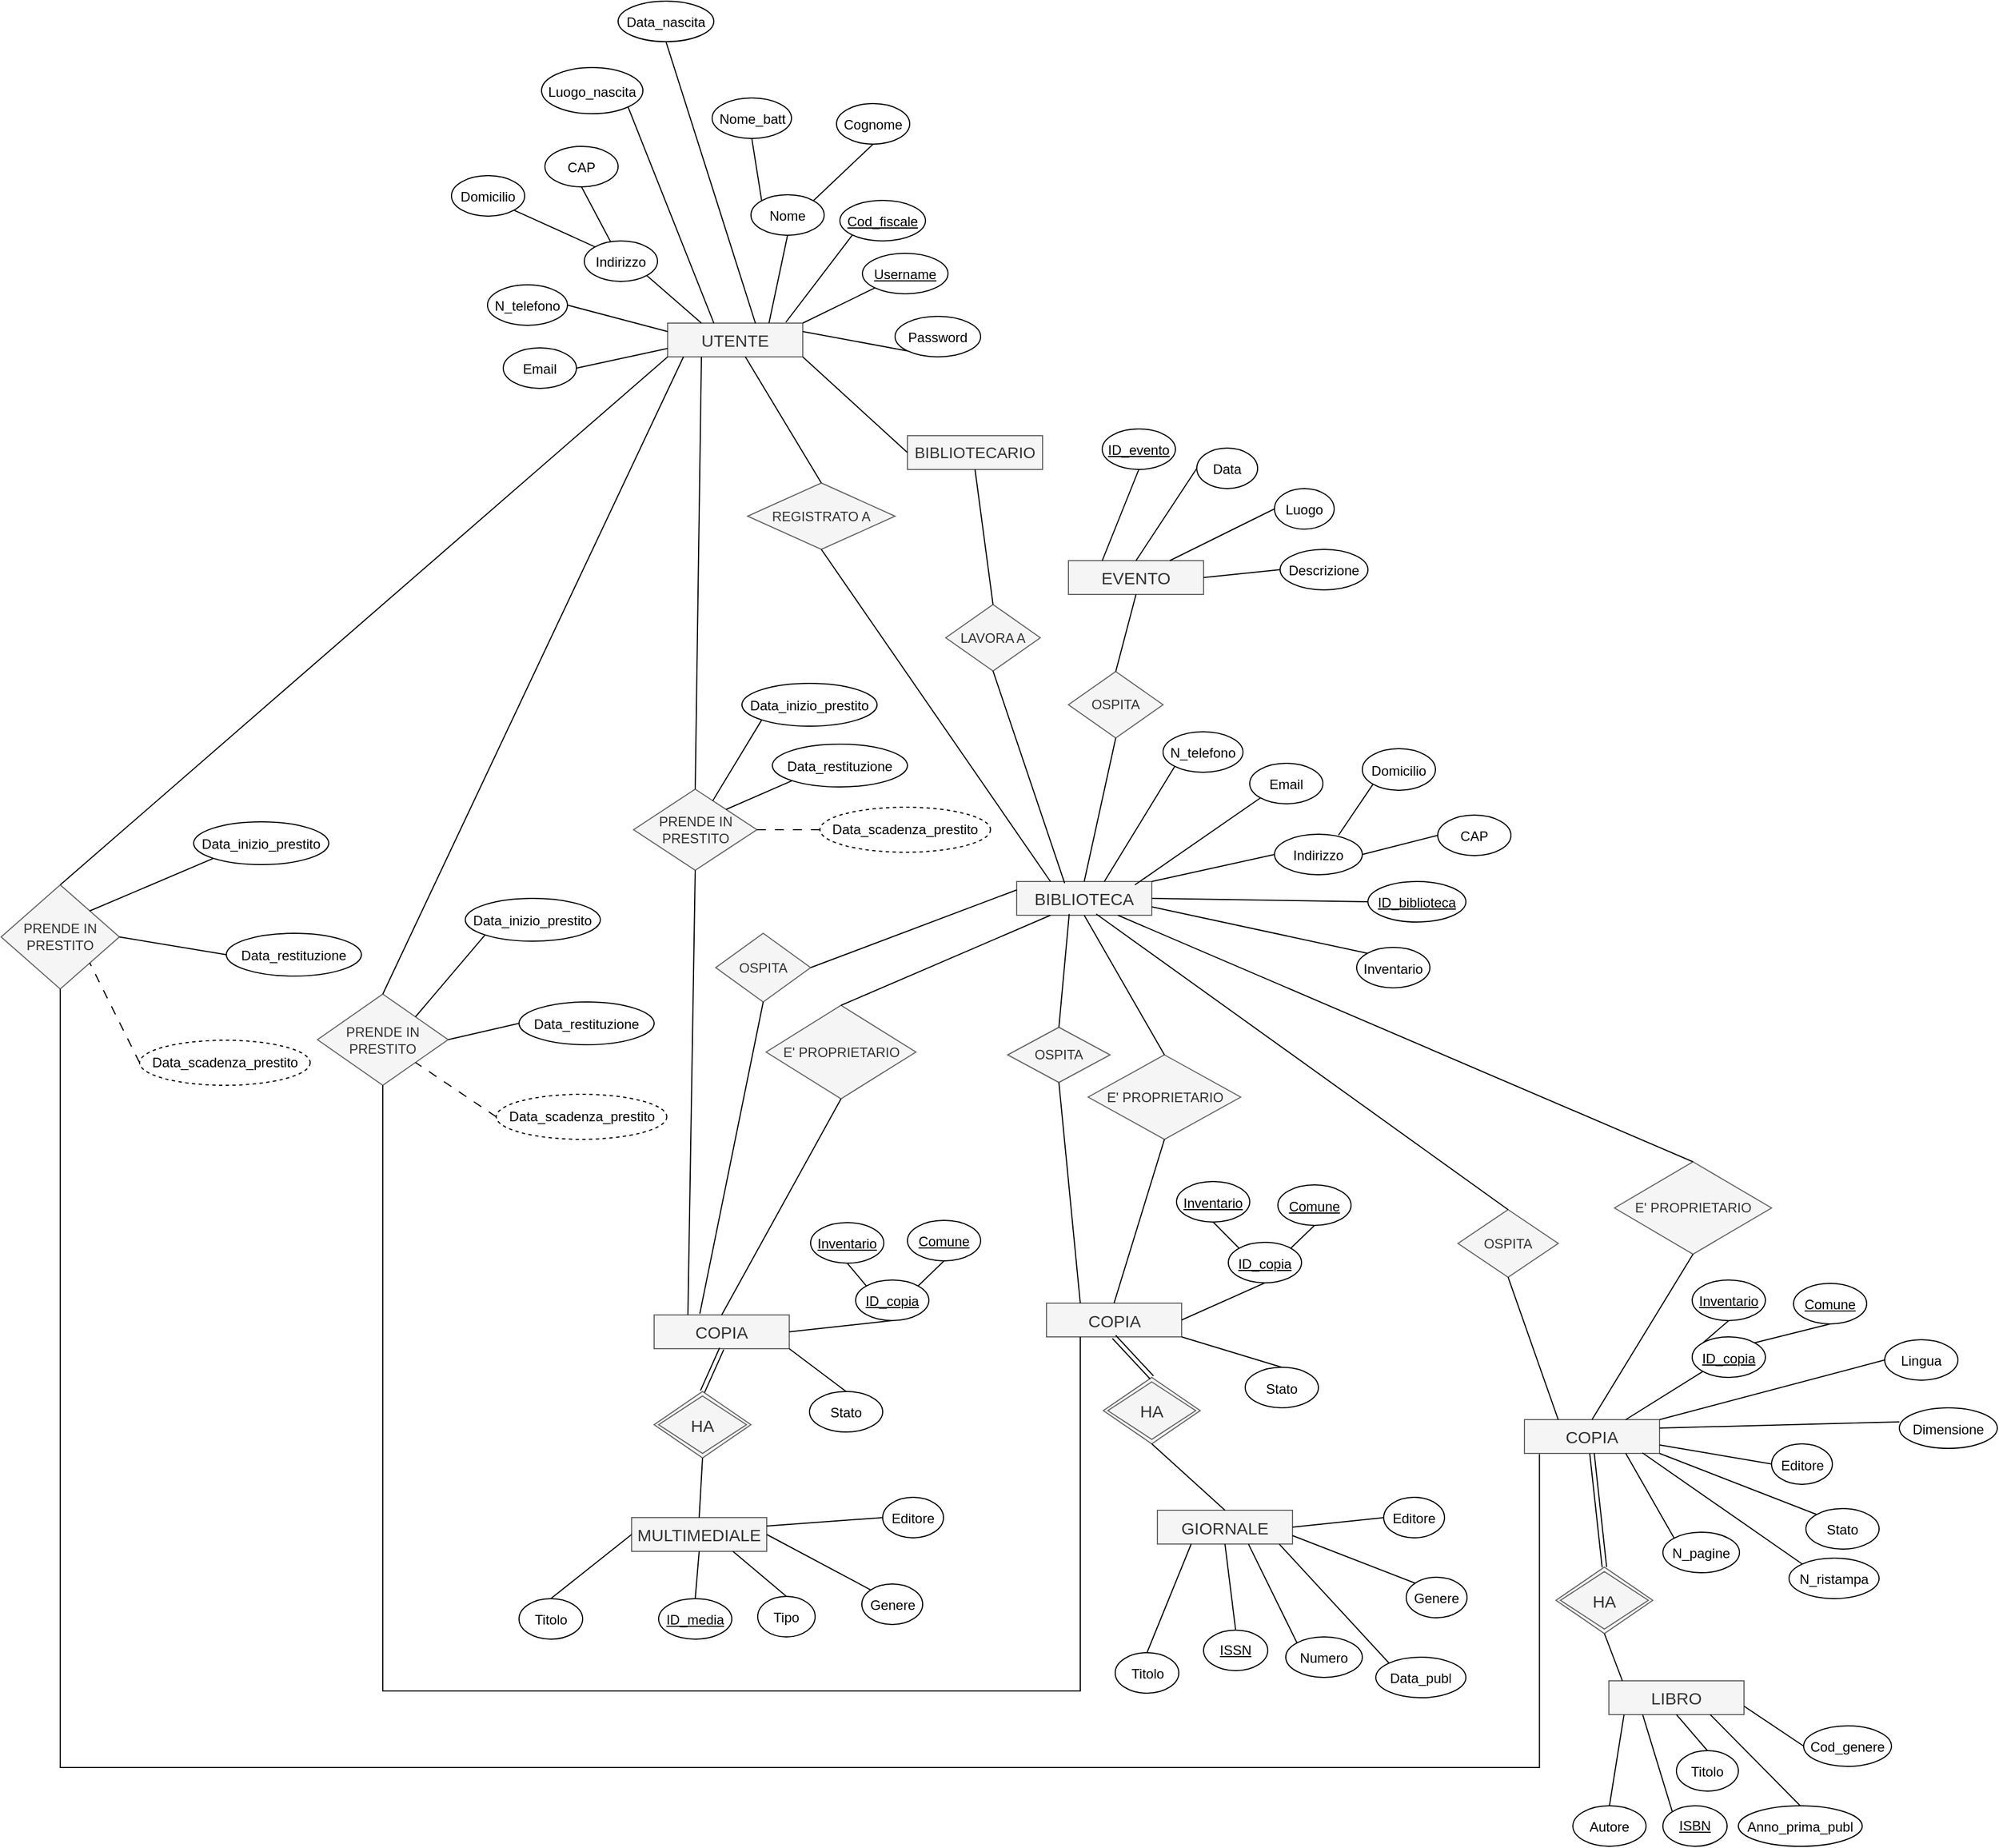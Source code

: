 <mxfile version="24.1.0" type="device">
  <diagram id="C5RBs43oDa-KdzZeNtuy" name="Page-1">
    <mxGraphModel dx="3787" dy="2900" grid="0" gridSize="10" guides="1" tooltips="1" connect="1" arrows="1" fold="1" page="1" pageScale="1" pageWidth="827" pageHeight="1169" math="0" shadow="0">
      <root>
        <mxCell id="WIyWlLk6GJQsqaUBKTNV-0" />
        <mxCell id="WIyWlLk6GJQsqaUBKTNV-1" parent="WIyWlLk6GJQsqaUBKTNV-0" />
        <mxCell id="cPJrFpIsc6c82qLKrWnZ-4" value="&lt;font style=&quot;font-size: 15px;&quot;&gt;BIBLIOTECA&lt;/font&gt;" style="rounded=0;whiteSpace=wrap;html=1;fillColor=#f5f5f5;fontColor=#333333;strokeColor=#666666;" parent="WIyWlLk6GJQsqaUBKTNV-1" vertex="1">
          <mxGeometry x="702" y="243" width="120" height="30" as="geometry" />
        </mxCell>
        <mxCell id="cPJrFpIsc6c82qLKrWnZ-5" value="&lt;font style=&quot;font-size: 15px;&quot;&gt;UTENTE&lt;/font&gt;" style="rounded=0;whiteSpace=wrap;html=1;fillColor=#f5f5f5;fontColor=#333333;strokeColor=#666666;" parent="WIyWlLk6GJQsqaUBKTNV-1" vertex="1">
          <mxGeometry x="392" y="-253" width="120" height="30" as="geometry" />
        </mxCell>
        <mxCell id="cPJrFpIsc6c82qLKrWnZ-6" value="&lt;font style=&quot;font-size: 15px;&quot;&gt;EVENTO&lt;/font&gt;" style="rounded=0;whiteSpace=wrap;html=1;fillColor=#f5f5f5;fontColor=#333333;strokeColor=#666666;" parent="WIyWlLk6GJQsqaUBKTNV-1" vertex="1">
          <mxGeometry x="748" y="-42" width="120" height="30" as="geometry" />
        </mxCell>
        <mxCell id="cPJrFpIsc6c82qLKrWnZ-7" value="&lt;font style=&quot;font-size: 15px;&quot;&gt;GIORNALE&lt;/font&gt;" style="rounded=0;whiteSpace=wrap;html=1;fillColor=#f5f5f5;fontColor=#333333;strokeColor=#666666;" parent="WIyWlLk6GJQsqaUBKTNV-1" vertex="1">
          <mxGeometry x="827" y="801.5" width="120" height="30" as="geometry" />
        </mxCell>
        <mxCell id="cPJrFpIsc6c82qLKrWnZ-8" value="&lt;font style=&quot;font-size: 15px;&quot;&gt;LIBRO&lt;/font&gt;" style="rounded=0;whiteSpace=wrap;html=1;fillColor=#f5f5f5;fontColor=#333333;strokeColor=#666666;" parent="WIyWlLk6GJQsqaUBKTNV-1" vertex="1">
          <mxGeometry x="1228" y="953" width="120" height="30" as="geometry" />
        </mxCell>
        <mxCell id="cPJrFpIsc6c82qLKrWnZ-9" value="&lt;font style=&quot;font-size: 15px;&quot;&gt;MULTIMEDIALE&lt;/font&gt;" style="rounded=0;whiteSpace=wrap;html=1;fillColor=#f5f5f5;fontColor=#333333;strokeColor=#666666;" parent="WIyWlLk6GJQsqaUBKTNV-1" vertex="1">
          <mxGeometry x="360" y="808" width="120" height="30" as="geometry" />
        </mxCell>
        <mxCell id="cPJrFpIsc6c82qLKrWnZ-16" value="&lt;span style=&quot;font-size: 14px;&quot;&gt;BIBLIOTECARIO&lt;/span&gt;" style="rounded=0;whiteSpace=wrap;html=1;fillColor=#f5f5f5;fontColor=#333333;strokeColor=#666666;" parent="WIyWlLk6GJQsqaUBKTNV-1" vertex="1">
          <mxGeometry x="605" y="-153" width="120" height="30" as="geometry" />
        </mxCell>
        <mxCell id="cPJrFpIsc6c82qLKrWnZ-17" value="&lt;u&gt;ISBN&lt;/u&gt;" style="ellipse;whiteSpace=wrap;html=1;" parent="WIyWlLk6GJQsqaUBKTNV-1" vertex="1">
          <mxGeometry x="1276" y="1064" width="57" height="36" as="geometry" />
        </mxCell>
        <mxCell id="cPJrFpIsc6c82qLKrWnZ-18" value="&lt;u&gt;ISSN&lt;/u&gt;" style="ellipse;whiteSpace=wrap;html=1;" parent="WIyWlLk6GJQsqaUBKTNV-1" vertex="1">
          <mxGeometry x="868" y="908" width="57" height="36" as="geometry" />
        </mxCell>
        <mxCell id="cPJrFpIsc6c82qLKrWnZ-20" value="" style="endArrow=none;html=1;rounded=0;exitX=0.5;exitY=0;exitDx=0;exitDy=0;entryX=0.5;entryY=1;entryDx=0;entryDy=0;" parent="WIyWlLk6GJQsqaUBKTNV-1" source="cPJrFpIsc6c82qLKrWnZ-18" target="cPJrFpIsc6c82qLKrWnZ-7" edge="1">
          <mxGeometry width="50" height="50" relative="1" as="geometry">
            <mxPoint x="753" y="844.5" as="sourcePoint" />
            <mxPoint x="803" y="794.5" as="targetPoint" />
          </mxGeometry>
        </mxCell>
        <mxCell id="cPJrFpIsc6c82qLKrWnZ-21" value="" style="endArrow=none;html=1;rounded=0;exitX=0;exitY=0;exitDx=0;exitDy=0;entryX=0.25;entryY=1;entryDx=0;entryDy=0;" parent="WIyWlLk6GJQsqaUBKTNV-1" source="cPJrFpIsc6c82qLKrWnZ-17" target="cPJrFpIsc6c82qLKrWnZ-8" edge="1">
          <mxGeometry width="50" height="50" relative="1" as="geometry">
            <mxPoint x="1121" y="909" as="sourcePoint" />
            <mxPoint x="1171" y="859" as="targetPoint" />
          </mxGeometry>
        </mxCell>
        <mxCell id="cPJrFpIsc6c82qLKrWnZ-22" value="&lt;font style=&quot;font-size: 15px;&quot;&gt;HA&lt;/font&gt;" style="rhombus;whiteSpace=wrap;html=1;shadow=0;rounded=0;perimeterSpacing=0;strokeWidth=1;fillColor=#f5f5f5;fontColor=#333333;strokeColor=#666666;fillStyle=auto;double=1;" parent="WIyWlLk6GJQsqaUBKTNV-1" vertex="1">
          <mxGeometry x="1181" y="852" width="86" height="59" as="geometry" />
        </mxCell>
        <mxCell id="cPJrFpIsc6c82qLKrWnZ-24" value="" style="endArrow=none;html=1;rounded=0;entryX=0.5;entryY=1;entryDx=0;entryDy=0;exitX=0.1;exitY=0;exitDx=0;exitDy=0;exitPerimeter=0;" parent="WIyWlLk6GJQsqaUBKTNV-1" source="cPJrFpIsc6c82qLKrWnZ-8" target="cPJrFpIsc6c82qLKrWnZ-22" edge="1">
          <mxGeometry width="50" height="50" relative="1" as="geometry">
            <mxPoint x="1033" y="821" as="sourcePoint" />
            <mxPoint x="1083" y="771" as="targetPoint" />
          </mxGeometry>
        </mxCell>
        <mxCell id="cPJrFpIsc6c82qLKrWnZ-25" value="&lt;span style=&quot;font-size: 15px;&quot;&gt;COPIA&lt;/span&gt;" style="rounded=0;whiteSpace=wrap;html=1;fillColor=#f5f5f5;fontColor=#333333;strokeColor=#666666;" parent="WIyWlLk6GJQsqaUBKTNV-1" vertex="1">
          <mxGeometry x="1153" y="721" width="120" height="30" as="geometry" />
        </mxCell>
        <mxCell id="cPJrFpIsc6c82qLKrWnZ-26" value="" style="endArrow=none;html=1;rounded=0;entryX=0.5;entryY=1;entryDx=0;entryDy=0;shape=link;exitX=0.5;exitY=0;exitDx=0;exitDy=0;" parent="WIyWlLk6GJQsqaUBKTNV-1" source="cPJrFpIsc6c82qLKrWnZ-22" target="cPJrFpIsc6c82qLKrWnZ-25" edge="1">
          <mxGeometry width="50" height="50" relative="1" as="geometry">
            <mxPoint x="1222" y="752" as="sourcePoint" />
            <mxPoint x="1084" y="668" as="targetPoint" />
          </mxGeometry>
        </mxCell>
        <mxCell id="cPJrFpIsc6c82qLKrWnZ-27" value="&lt;font style=&quot;font-size: 15px;&quot;&gt;HA&lt;/font&gt;" style="rhombus;whiteSpace=wrap;html=1;shadow=0;rounded=0;perimeterSpacing=0;strokeWidth=1;fillColor=#f5f5f5;fontColor=#333333;strokeColor=#666666;fillStyle=auto;double=1;" parent="WIyWlLk6GJQsqaUBKTNV-1" vertex="1">
          <mxGeometry x="779" y="683.5" width="86" height="59" as="geometry" />
        </mxCell>
        <mxCell id="cPJrFpIsc6c82qLKrWnZ-28" value="&lt;span style=&quot;font-size: 15px;&quot;&gt;COPIA&lt;/span&gt;" style="rounded=0;whiteSpace=wrap;html=1;fillColor=#f5f5f5;fontColor=#333333;strokeColor=#666666;" parent="WIyWlLk6GJQsqaUBKTNV-1" vertex="1">
          <mxGeometry x="728.5" y="617.5" width="120" height="30" as="geometry" />
        </mxCell>
        <mxCell id="cPJrFpIsc6c82qLKrWnZ-29" value="" style="endArrow=none;html=1;rounded=0;entryX=0.5;entryY=1;entryDx=0;entryDy=0;exitX=0.5;exitY=0;exitDx=0;exitDy=0;shape=link;" parent="WIyWlLk6GJQsqaUBKTNV-1" source="cPJrFpIsc6c82qLKrWnZ-27" target="cPJrFpIsc6c82qLKrWnZ-28" edge="1">
          <mxGeometry width="50" height="50" relative="1" as="geometry">
            <mxPoint x="594" y="611.5" as="sourcePoint" />
            <mxPoint x="644" y="561.5" as="targetPoint" />
          </mxGeometry>
        </mxCell>
        <mxCell id="cPJrFpIsc6c82qLKrWnZ-30" value="&lt;font style=&quot;font-size: 15px;&quot;&gt;HA&lt;/font&gt;" style="rhombus;whiteSpace=wrap;html=1;shadow=0;rounded=0;perimeterSpacing=0;strokeWidth=1;fillColor=#f5f5f5;fontColor=#333333;strokeColor=#666666;fillStyle=auto;double=1;" parent="WIyWlLk6GJQsqaUBKTNV-1" vertex="1">
          <mxGeometry x="380" y="696" width="86" height="59" as="geometry" />
        </mxCell>
        <mxCell id="cPJrFpIsc6c82qLKrWnZ-31" value="&lt;span style=&quot;font-size: 15px;&quot;&gt;COPIA&lt;/span&gt;" style="rounded=0;whiteSpace=wrap;html=1;fillColor=#f5f5f5;fontColor=#333333;strokeColor=#666666;" parent="WIyWlLk6GJQsqaUBKTNV-1" vertex="1">
          <mxGeometry x="380" y="628" width="120" height="30" as="geometry" />
        </mxCell>
        <mxCell id="cPJrFpIsc6c82qLKrWnZ-32" value="" style="endArrow=none;html=1;rounded=0;entryX=0.5;entryY=1;entryDx=0;entryDy=0;exitX=0.5;exitY=0;exitDx=0;exitDy=0;shape=link;" parent="WIyWlLk6GJQsqaUBKTNV-1" source="cPJrFpIsc6c82qLKrWnZ-30" target="cPJrFpIsc6c82qLKrWnZ-31" edge="1">
          <mxGeometry width="50" height="50" relative="1" as="geometry">
            <mxPoint x="228" y="536" as="sourcePoint" />
            <mxPoint x="278" y="486" as="targetPoint" />
          </mxGeometry>
        </mxCell>
        <mxCell id="cPJrFpIsc6c82qLKrWnZ-33" value="" style="endArrow=none;html=1;rounded=0;exitX=0.5;exitY=0;exitDx=0;exitDy=0;entryX=0.5;entryY=1;entryDx=0;entryDy=0;" parent="WIyWlLk6GJQsqaUBKTNV-1" source="cPJrFpIsc6c82qLKrWnZ-9" target="cPJrFpIsc6c82qLKrWnZ-30" edge="1">
          <mxGeometry width="50" height="50" relative="1" as="geometry">
            <mxPoint x="579" y="612" as="sourcePoint" />
            <mxPoint x="629" y="562" as="targetPoint" />
          </mxGeometry>
        </mxCell>
        <mxCell id="cPJrFpIsc6c82qLKrWnZ-34" value="" style="endArrow=none;html=1;rounded=0;entryX=0.5;entryY=1;entryDx=0;entryDy=0;exitX=0.5;exitY=0;exitDx=0;exitDy=0;" parent="WIyWlLk6GJQsqaUBKTNV-1" source="cPJrFpIsc6c82qLKrWnZ-7" target="cPJrFpIsc6c82qLKrWnZ-27" edge="1">
          <mxGeometry width="50" height="50" relative="1" as="geometry">
            <mxPoint x="663" y="757.5" as="sourcePoint" />
            <mxPoint x="713" y="707.5" as="targetPoint" />
          </mxGeometry>
        </mxCell>
        <mxCell id="cPJrFpIsc6c82qLKrWnZ-35" value="&lt;p style=&quot;line-height: 100%;&quot;&gt;&lt;u&gt;&lt;font style=&quot;font-size: 12px;&quot;&gt;ID_media&lt;/font&gt;&lt;/u&gt;&lt;/p&gt;" style="ellipse;whiteSpace=wrap;html=1;" parent="WIyWlLk6GJQsqaUBKTNV-1" vertex="1">
          <mxGeometry x="384" y="880" width="65" height="36" as="geometry" />
        </mxCell>
        <mxCell id="cPJrFpIsc6c82qLKrWnZ-36" value="" style="endArrow=none;html=1;rounded=0;exitX=0.5;exitY=0;exitDx=0;exitDy=0;entryX=0.5;entryY=1;entryDx=0;entryDy=0;" parent="WIyWlLk6GJQsqaUBKTNV-1" source="cPJrFpIsc6c82qLKrWnZ-35" target="cPJrFpIsc6c82qLKrWnZ-9" edge="1">
          <mxGeometry width="50" height="50" relative="1" as="geometry">
            <mxPoint x="393" y="831" as="sourcePoint" />
            <mxPoint x="442" y="795" as="targetPoint" />
          </mxGeometry>
        </mxCell>
        <mxCell id="cPJrFpIsc6c82qLKrWnZ-37" value="&lt;p style=&quot;line-height: 100%;&quot;&gt;&lt;font style=&quot;font-size: 12px;&quot;&gt;&lt;u&gt;ID_copia&lt;/u&gt;&lt;/font&gt;&lt;/p&gt;" style="ellipse;whiteSpace=wrap;html=1;noLabel=0;shadow=0;enumerate=0;treeFolding=0;snapToPoint=0;portConstraintRotation=0;" parent="WIyWlLk6GJQsqaUBKTNV-1" vertex="1">
          <mxGeometry x="559" y="597" width="65" height="36" as="geometry" />
        </mxCell>
        <mxCell id="cPJrFpIsc6c82qLKrWnZ-41" value="" style="endArrow=none;html=1;rounded=0;entryX=0.5;entryY=1;entryDx=0;entryDy=0;exitX=1;exitY=0.5;exitDx=0;exitDy=0;" parent="WIyWlLk6GJQsqaUBKTNV-1" source="cPJrFpIsc6c82qLKrWnZ-31" target="cPJrFpIsc6c82qLKrWnZ-37" edge="1">
          <mxGeometry width="50" height="50" relative="1" as="geometry">
            <mxPoint x="579" y="702" as="sourcePoint" />
            <mxPoint x="629" y="652" as="targetPoint" />
          </mxGeometry>
        </mxCell>
        <mxCell id="cPJrFpIsc6c82qLKrWnZ-47" value="&lt;p style=&quot;line-height: 100%;&quot;&gt;&lt;font style=&quot;font-size: 12px;&quot;&gt;&lt;u&gt;ID_biblioteca&lt;/u&gt;&lt;/font&gt;&lt;/p&gt;" style="ellipse;whiteSpace=wrap;html=1;" parent="WIyWlLk6GJQsqaUBKTNV-1" vertex="1">
          <mxGeometry x="1014" y="243" width="87" height="36" as="geometry" />
        </mxCell>
        <mxCell id="cPJrFpIsc6c82qLKrWnZ-48" value="" style="endArrow=none;html=1;rounded=0;entryX=0;entryY=0.5;entryDx=0;entryDy=0;exitX=1;exitY=0.5;exitDx=0;exitDy=0;" parent="WIyWlLk6GJQsqaUBKTNV-1" source="cPJrFpIsc6c82qLKrWnZ-4" target="cPJrFpIsc6c82qLKrWnZ-47" edge="1">
          <mxGeometry width="50" height="50" relative="1" as="geometry">
            <mxPoint x="961" y="313" as="sourcePoint" />
            <mxPoint x="1197" y="356" as="targetPoint" />
          </mxGeometry>
        </mxCell>
        <mxCell id="cPJrFpIsc6c82qLKrWnZ-49" value="&lt;p style=&quot;line-height: 100%;&quot;&gt;&lt;font style=&quot;font-size: 12px;&quot;&gt;&lt;u&gt;ID_evento&lt;/u&gt;&lt;/font&gt;&lt;/p&gt;" style="ellipse;whiteSpace=wrap;html=1;" parent="WIyWlLk6GJQsqaUBKTNV-1" vertex="1">
          <mxGeometry x="778" y="-159" width="65" height="36" as="geometry" />
        </mxCell>
        <mxCell id="cPJrFpIsc6c82qLKrWnZ-50" value="" style="endArrow=none;html=1;rounded=0;entryX=0.5;entryY=1;entryDx=0;entryDy=0;exitX=0.25;exitY=0;exitDx=0;exitDy=0;" parent="WIyWlLk6GJQsqaUBKTNV-1" source="cPJrFpIsc6c82qLKrWnZ-6" target="cPJrFpIsc6c82qLKrWnZ-49" edge="1">
          <mxGeometry width="50" height="50" relative="1" as="geometry">
            <mxPoint x="958.5" y="7" as="sourcePoint" />
            <mxPoint x="1194.5" y="50" as="targetPoint" />
          </mxGeometry>
        </mxCell>
        <mxCell id="cPJrFpIsc6c82qLKrWnZ-54" value="&lt;font style=&quot;font-size: 12px;&quot;&gt;E&#39; PROPRIETARIO&lt;/font&gt;" style="rhombus;whiteSpace=wrap;html=1;shadow=0;rounded=0;perimeterSpacing=0;strokeWidth=1;fillColor=#f5f5f5;fontColor=#333333;strokeColor=#666666;fillStyle=auto;double=0;" parent="WIyWlLk6GJQsqaUBKTNV-1" vertex="1">
          <mxGeometry x="479.5" y="353" width="133" height="83" as="geometry" />
        </mxCell>
        <mxCell id="cPJrFpIsc6c82qLKrWnZ-55" value="" style="endArrow=none;html=1;rounded=0;exitX=0.5;exitY=0;exitDx=0;exitDy=0;entryX=0.5;entryY=1;entryDx=0;entryDy=0;" parent="WIyWlLk6GJQsqaUBKTNV-1" source="cPJrFpIsc6c82qLKrWnZ-31" target="cPJrFpIsc6c82qLKrWnZ-54" edge="1">
          <mxGeometry width="50" height="50" relative="1" as="geometry">
            <mxPoint x="579" y="476" as="sourcePoint" />
            <mxPoint x="629" y="426" as="targetPoint" />
          </mxGeometry>
        </mxCell>
        <mxCell id="cPJrFpIsc6c82qLKrWnZ-56" value="" style="endArrow=none;html=1;rounded=0;entryX=0.25;entryY=1;entryDx=0;entryDy=0;exitX=0.5;exitY=0;exitDx=0;exitDy=0;" parent="WIyWlLk6GJQsqaUBKTNV-1" source="cPJrFpIsc6c82qLKrWnZ-54" target="cPJrFpIsc6c82qLKrWnZ-4" edge="1">
          <mxGeometry width="50" height="50" relative="1" as="geometry">
            <mxPoint x="624" y="456" as="sourcePoint" />
            <mxPoint x="674" y="406" as="targetPoint" />
          </mxGeometry>
        </mxCell>
        <mxCell id="cPJrFpIsc6c82qLKrWnZ-57" value="E&#39; PROPRIETARIO" style="rhombus;whiteSpace=wrap;html=1;shadow=0;rounded=0;perimeterSpacing=0;strokeWidth=1;fillColor=#f5f5f5;fontColor=#333333;strokeColor=#666666;fillStyle=auto;double=0;" parent="WIyWlLk6GJQsqaUBKTNV-1" vertex="1">
          <mxGeometry x="765.5" y="397" width="135.5" height="75" as="geometry" />
        </mxCell>
        <mxCell id="cPJrFpIsc6c82qLKrWnZ-58" value="" style="endArrow=none;html=1;rounded=0;exitX=0.5;exitY=0;exitDx=0;exitDy=0;entryX=0.5;entryY=1;entryDx=0;entryDy=0;" parent="WIyWlLk6GJQsqaUBKTNV-1" source="cPJrFpIsc6c82qLKrWnZ-28" target="cPJrFpIsc6c82qLKrWnZ-57" edge="1">
          <mxGeometry width="50" height="50" relative="1" as="geometry">
            <mxPoint x="527" y="618.5" as="sourcePoint" />
            <mxPoint x="733" y="435.5" as="targetPoint" />
          </mxGeometry>
        </mxCell>
        <mxCell id="cPJrFpIsc6c82qLKrWnZ-59" value="" style="endArrow=none;html=1;rounded=0;entryX=0.5;entryY=1;entryDx=0;entryDy=0;exitX=0.5;exitY=0;exitDx=0;exitDy=0;" parent="WIyWlLk6GJQsqaUBKTNV-1" source="cPJrFpIsc6c82qLKrWnZ-57" target="cPJrFpIsc6c82qLKrWnZ-4" edge="1">
          <mxGeometry width="50" height="50" relative="1" as="geometry">
            <mxPoint x="634" y="466" as="sourcePoint" />
            <mxPoint x="651" y="259" as="targetPoint" />
          </mxGeometry>
        </mxCell>
        <mxCell id="cPJrFpIsc6c82qLKrWnZ-60" value="E&#39; PROPRIETARIO" style="rhombus;whiteSpace=wrap;html=1;shadow=0;rounded=0;perimeterSpacing=0;strokeWidth=1;fillColor=#f5f5f5;fontColor=#333333;strokeColor=#666666;fillStyle=auto;double=0;" parent="WIyWlLk6GJQsqaUBKTNV-1" vertex="1">
          <mxGeometry x="1233" y="492" width="139.5" height="82" as="geometry" />
        </mxCell>
        <mxCell id="cPJrFpIsc6c82qLKrWnZ-61" value="" style="endArrow=none;html=1;rounded=0;exitX=0.5;exitY=0;exitDx=0;exitDy=0;entryX=0.5;entryY=1;entryDx=0;entryDy=0;" parent="WIyWlLk6GJQsqaUBKTNV-1" source="cPJrFpIsc6c82qLKrWnZ-25" target="cPJrFpIsc6c82qLKrWnZ-60" edge="1">
          <mxGeometry width="50" height="50" relative="1" as="geometry">
            <mxPoint x="1094" y="721" as="sourcePoint" />
            <mxPoint x="1300" y="538" as="targetPoint" />
          </mxGeometry>
        </mxCell>
        <mxCell id="cPJrFpIsc6c82qLKrWnZ-62" value="" style="endArrow=none;html=1;rounded=0;entryX=0.75;entryY=1;entryDx=0;entryDy=0;exitX=0.5;exitY=0;exitDx=0;exitDy=0;" parent="WIyWlLk6GJQsqaUBKTNV-1" source="cPJrFpIsc6c82qLKrWnZ-60" target="cPJrFpIsc6c82qLKrWnZ-4" edge="1">
          <mxGeometry width="50" height="50" relative="1" as="geometry">
            <mxPoint x="1072" y="446" as="sourcePoint" />
            <mxPoint x="1089" y="239" as="targetPoint" />
          </mxGeometry>
        </mxCell>
        <mxCell id="cPJrFpIsc6c82qLKrWnZ-63" value="&lt;p style=&quot;line-height: 100%;&quot;&gt;&lt;font style=&quot;font-size: 12px;&quot;&gt;&lt;u&gt;Inventario&lt;/u&gt;&lt;/font&gt;&lt;/p&gt;" style="ellipse;whiteSpace=wrap;html=1;noLabel=0;shadow=0;enumerate=0;treeFolding=0;snapToPoint=0;portConstraintRotation=0;" parent="WIyWlLk6GJQsqaUBKTNV-1" vertex="1">
          <mxGeometry x="519" y="546" width="65" height="36" as="geometry" />
        </mxCell>
        <mxCell id="cPJrFpIsc6c82qLKrWnZ-64" value="" style="endArrow=none;html=1;rounded=0;entryX=0.5;entryY=1;entryDx=0;entryDy=0;exitX=0;exitY=0;exitDx=0;exitDy=0;" parent="WIyWlLk6GJQsqaUBKTNV-1" source="cPJrFpIsc6c82qLKrWnZ-37" target="cPJrFpIsc6c82qLKrWnZ-63" edge="1">
          <mxGeometry width="50" height="50" relative="1" as="geometry">
            <mxPoint x="551.698" y="634.174" as="sourcePoint" />
            <mxPoint x="805" y="667" as="targetPoint" />
          </mxGeometry>
        </mxCell>
        <mxCell id="cPJrFpIsc6c82qLKrWnZ-65" value="&lt;p style=&quot;line-height: 100%;&quot;&gt;&lt;font style=&quot;font-size: 12px;&quot;&gt;&lt;u&gt;Comune&lt;/u&gt;&lt;/font&gt;&lt;/p&gt;" style="ellipse;whiteSpace=wrap;html=1;noLabel=0;shadow=0;enumerate=0;treeFolding=0;snapToPoint=0;portConstraintRotation=0;" parent="WIyWlLk6GJQsqaUBKTNV-1" vertex="1">
          <mxGeometry x="605" y="544" width="65" height="36" as="geometry" />
        </mxCell>
        <mxCell id="cPJrFpIsc6c82qLKrWnZ-66" value="" style="endArrow=none;html=1;rounded=0;entryX=0.5;entryY=1;entryDx=0;entryDy=0;exitX=1;exitY=0;exitDx=0;exitDy=0;" parent="WIyWlLk6GJQsqaUBKTNV-1" source="cPJrFpIsc6c82qLKrWnZ-37" target="cPJrFpIsc6c82qLKrWnZ-65" edge="1">
          <mxGeometry width="50" height="50" relative="1" as="geometry">
            <mxPoint x="659" y="627" as="sourcePoint" />
            <mxPoint x="895" y="670" as="targetPoint" />
          </mxGeometry>
        </mxCell>
        <mxCell id="cPJrFpIsc6c82qLKrWnZ-73" value="&lt;p style=&quot;line-height: 100%;&quot;&gt;&lt;font style=&quot;font-size: 12px;&quot;&gt;&lt;u&gt;ID_copia&lt;/u&gt;&lt;/font&gt;&lt;/p&gt;" style="ellipse;whiteSpace=wrap;html=1;noLabel=0;shadow=0;enumerate=0;treeFolding=0;snapToPoint=0;portConstraintRotation=0;" parent="WIyWlLk6GJQsqaUBKTNV-1" vertex="1">
          <mxGeometry x="890" y="563.5" width="65" height="36" as="geometry" />
        </mxCell>
        <mxCell id="cPJrFpIsc6c82qLKrWnZ-74" value="" style="endArrow=none;html=1;rounded=0;entryX=0.5;entryY=1;entryDx=0;entryDy=0;exitX=1;exitY=0.5;exitDx=0;exitDy=0;" parent="WIyWlLk6GJQsqaUBKTNV-1" source="cPJrFpIsc6c82qLKrWnZ-28" target="cPJrFpIsc6c82qLKrWnZ-73" edge="1">
          <mxGeometry width="50" height="50" relative="1" as="geometry">
            <mxPoint x="740" y="625.5" as="sourcePoint" />
            <mxPoint x="976" y="668.5" as="targetPoint" />
          </mxGeometry>
        </mxCell>
        <mxCell id="cPJrFpIsc6c82qLKrWnZ-75" value="&lt;p style=&quot;line-height: 100%;&quot;&gt;&lt;font style=&quot;font-size: 12px;&quot;&gt;&lt;u&gt;Inventario&lt;/u&gt;&lt;/font&gt;&lt;/p&gt;" style="ellipse;whiteSpace=wrap;html=1;noLabel=0;shadow=0;enumerate=0;treeFolding=0;snapToPoint=0;portConstraintRotation=0;" parent="WIyWlLk6GJQsqaUBKTNV-1" vertex="1">
          <mxGeometry x="844" y="509.5" width="65" height="36" as="geometry" />
        </mxCell>
        <mxCell id="cPJrFpIsc6c82qLKrWnZ-76" value="" style="endArrow=none;html=1;rounded=0;entryX=0.5;entryY=1;entryDx=0;entryDy=0;exitX=0;exitY=0;exitDx=0;exitDy=0;" parent="WIyWlLk6GJQsqaUBKTNV-1" source="cPJrFpIsc6c82qLKrWnZ-73" target="cPJrFpIsc6c82qLKrWnZ-75" edge="1">
          <mxGeometry width="50" height="50" relative="1" as="geometry">
            <mxPoint x="897.698" y="606.674" as="sourcePoint" />
            <mxPoint x="1151" y="639.5" as="targetPoint" />
          </mxGeometry>
        </mxCell>
        <mxCell id="cPJrFpIsc6c82qLKrWnZ-77" value="&lt;p style=&quot;line-height: 100%;&quot;&gt;&lt;font style=&quot;font-size: 12px;&quot;&gt;&lt;u&gt;Comune&lt;/u&gt;&lt;/font&gt;&lt;/p&gt;" style="ellipse;whiteSpace=wrap;html=1;noLabel=0;shadow=0;enumerate=0;treeFolding=0;snapToPoint=0;portConstraintRotation=0;" parent="WIyWlLk6GJQsqaUBKTNV-1" vertex="1">
          <mxGeometry x="934" y="512.5" width="65" height="36" as="geometry" />
        </mxCell>
        <mxCell id="cPJrFpIsc6c82qLKrWnZ-78" value="" style="endArrow=none;html=1;rounded=0;entryX=0.5;entryY=1;entryDx=0;entryDy=0;exitX=1;exitY=0;exitDx=0;exitDy=0;" parent="WIyWlLk6GJQsqaUBKTNV-1" source="cPJrFpIsc6c82qLKrWnZ-73" target="cPJrFpIsc6c82qLKrWnZ-77" edge="1">
          <mxGeometry width="50" height="50" relative="1" as="geometry">
            <mxPoint x="1005" y="599.5" as="sourcePoint" />
            <mxPoint x="1241" y="642.5" as="targetPoint" />
          </mxGeometry>
        </mxCell>
        <mxCell id="cPJrFpIsc6c82qLKrWnZ-79" value="&lt;p style=&quot;line-height: 100%;&quot;&gt;&lt;font style=&quot;font-size: 12px;&quot;&gt;&lt;u&gt;ID_copia&lt;/u&gt;&lt;/font&gt;&lt;/p&gt;" style="ellipse;whiteSpace=wrap;html=1;noLabel=0;shadow=0;enumerate=0;treeFolding=0;snapToPoint=0;portConstraintRotation=0;" parent="WIyWlLk6GJQsqaUBKTNV-1" vertex="1">
          <mxGeometry x="1302" y="647.5" width="65" height="36" as="geometry" />
        </mxCell>
        <mxCell id="cPJrFpIsc6c82qLKrWnZ-80" value="" style="endArrow=none;html=1;rounded=0;entryX=0;entryY=1;entryDx=0;entryDy=0;exitX=0.75;exitY=0;exitDx=0;exitDy=0;" parent="WIyWlLk6GJQsqaUBKTNV-1" source="cPJrFpIsc6c82qLKrWnZ-25" target="cPJrFpIsc6c82qLKrWnZ-79" edge="1">
          <mxGeometry width="50" height="50" relative="1" as="geometry">
            <mxPoint x="1233" y="756" as="sourcePoint" />
            <mxPoint x="1415.5" y="731.0" as="targetPoint" />
          </mxGeometry>
        </mxCell>
        <mxCell id="cPJrFpIsc6c82qLKrWnZ-81" value="&lt;p style=&quot;line-height: 100%;&quot;&gt;&lt;font style=&quot;font-size: 12px;&quot;&gt;&lt;u&gt;Inventario&lt;/u&gt;&lt;/font&gt;&lt;/p&gt;" style="ellipse;whiteSpace=wrap;html=1;noLabel=0;shadow=0;enumerate=0;treeFolding=0;snapToPoint=0;portConstraintRotation=0;" parent="WIyWlLk6GJQsqaUBKTNV-1" vertex="1">
          <mxGeometry x="1302" y="597" width="65" height="36" as="geometry" />
        </mxCell>
        <mxCell id="cPJrFpIsc6c82qLKrWnZ-82" value="" style="endArrow=none;html=1;rounded=0;entryX=0.5;entryY=1;entryDx=0;entryDy=0;exitX=0;exitY=0;exitDx=0;exitDy=0;" parent="WIyWlLk6GJQsqaUBKTNV-1" source="cPJrFpIsc6c82qLKrWnZ-79" target="cPJrFpIsc6c82qLKrWnZ-81" edge="1">
          <mxGeometry width="50" height="50" relative="1" as="geometry">
            <mxPoint x="1355.698" y="694.174" as="sourcePoint" />
            <mxPoint x="1609" y="727" as="targetPoint" />
          </mxGeometry>
        </mxCell>
        <mxCell id="cPJrFpIsc6c82qLKrWnZ-83" value="&lt;p style=&quot;line-height: 100%;&quot;&gt;&lt;font style=&quot;font-size: 12px;&quot;&gt;&lt;u&gt;Comune&lt;/u&gt;&lt;/font&gt;&lt;/p&gt;" style="ellipse;whiteSpace=wrap;html=1;noLabel=0;shadow=0;enumerate=0;treeFolding=0;snapToPoint=0;portConstraintRotation=0;" parent="WIyWlLk6GJQsqaUBKTNV-1" vertex="1">
          <mxGeometry x="1392" y="600" width="65" height="36" as="geometry" />
        </mxCell>
        <mxCell id="cPJrFpIsc6c82qLKrWnZ-84" value="" style="endArrow=none;html=1;rounded=0;entryX=0.5;entryY=1;entryDx=0;entryDy=0;exitX=1;exitY=0;exitDx=0;exitDy=0;" parent="WIyWlLk6GJQsqaUBKTNV-1" source="cPJrFpIsc6c82qLKrWnZ-79" target="cPJrFpIsc6c82qLKrWnZ-83" edge="1">
          <mxGeometry width="50" height="50" relative="1" as="geometry">
            <mxPoint x="1463" y="687" as="sourcePoint" />
            <mxPoint x="1699" y="730" as="targetPoint" />
          </mxGeometry>
        </mxCell>
        <mxCell id="cPJrFpIsc6c82qLKrWnZ-87" value="" style="endArrow=none;html=1;rounded=0;entryX=1;entryY=1;entryDx=0;entryDy=0;exitX=0;exitY=0.5;exitDx=0;exitDy=0;" parent="WIyWlLk6GJQsqaUBKTNV-1" source="cPJrFpIsc6c82qLKrWnZ-16" target="cPJrFpIsc6c82qLKrWnZ-5" edge="1">
          <mxGeometry width="50" height="50" relative="1" as="geometry">
            <mxPoint x="624" y="55" as="sourcePoint" />
            <mxPoint x="674" y="5" as="targetPoint" />
          </mxGeometry>
        </mxCell>
        <mxCell id="cPJrFpIsc6c82qLKrWnZ-89" value="&lt;font style=&quot;font-size: 12px;&quot;&gt;OSPITA&lt;/font&gt;" style="rhombus;whiteSpace=wrap;html=1;shadow=0;rounded=0;perimeterSpacing=0;strokeWidth=1;fillColor=#f5f5f5;fontColor=#333333;strokeColor=#666666;fillStyle=auto;double=0;" parent="WIyWlLk6GJQsqaUBKTNV-1" vertex="1">
          <mxGeometry x="748" y="56.5" width="84" height="59" as="geometry" />
        </mxCell>
        <mxCell id="cPJrFpIsc6c82qLKrWnZ-90" value="" style="endArrow=none;html=1;rounded=0;exitX=0.5;exitY=0;exitDx=0;exitDy=0;entryX=0.5;entryY=1;entryDx=0;entryDy=0;" parent="WIyWlLk6GJQsqaUBKTNV-1" source="cPJrFpIsc6c82qLKrWnZ-4" target="cPJrFpIsc6c82qLKrWnZ-89" edge="1">
          <mxGeometry width="50" height="50" relative="1" as="geometry">
            <mxPoint x="921.5" y="245" as="sourcePoint" />
            <mxPoint x="849.5" y="64" as="targetPoint" />
          </mxGeometry>
        </mxCell>
        <mxCell id="cPJrFpIsc6c82qLKrWnZ-91" value="" style="endArrow=none;html=1;rounded=0;entryX=0.5;entryY=1;entryDx=0;entryDy=0;exitX=0.5;exitY=0;exitDx=0;exitDy=0;" parent="WIyWlLk6GJQsqaUBKTNV-1" source="cPJrFpIsc6c82qLKrWnZ-89" target="cPJrFpIsc6c82qLKrWnZ-6" edge="1">
          <mxGeometry width="50" height="50" relative="1" as="geometry">
            <mxPoint x="799.5" y="114" as="sourcePoint" />
            <mxPoint x="882.5" y="-75" as="targetPoint" />
          </mxGeometry>
        </mxCell>
        <mxCell id="cPJrFpIsc6c82qLKrWnZ-92" value="&lt;font style=&quot;font-size: 12px;&quot;&gt;LAVORA A&lt;/font&gt;" style="rhombus;whiteSpace=wrap;html=1;shadow=0;rounded=0;perimeterSpacing=0;strokeWidth=1;fillColor=#f5f5f5;fontColor=#333333;strokeColor=#666666;fillStyle=auto;double=0;" parent="WIyWlLk6GJQsqaUBKTNV-1" vertex="1">
          <mxGeometry x="639" y="-3" width="84" height="59" as="geometry" />
        </mxCell>
        <mxCell id="cPJrFpIsc6c82qLKrWnZ-93" value="" style="endArrow=none;html=1;rounded=0;exitX=0.355;exitY=0.048;exitDx=0;exitDy=0;entryX=0.5;entryY=1;entryDx=0;entryDy=0;exitPerimeter=0;" parent="WIyWlLk6GJQsqaUBKTNV-1" source="cPJrFpIsc6c82qLKrWnZ-4" target="cPJrFpIsc6c82qLKrWnZ-92" edge="1">
          <mxGeometry width="50" height="50" relative="1" as="geometry">
            <mxPoint x="752" y="282" as="sourcePoint" />
            <mxPoint x="680" y="101" as="targetPoint" />
          </mxGeometry>
        </mxCell>
        <mxCell id="cPJrFpIsc6c82qLKrWnZ-94" value="" style="endArrow=none;html=1;rounded=0;entryX=0.5;entryY=1;entryDx=0;entryDy=0;exitX=0.5;exitY=0;exitDx=0;exitDy=0;" parent="WIyWlLk6GJQsqaUBKTNV-1" source="cPJrFpIsc6c82qLKrWnZ-92" target="cPJrFpIsc6c82qLKrWnZ-16" edge="1">
          <mxGeometry width="50" height="50" relative="1" as="geometry">
            <mxPoint x="630" y="151" as="sourcePoint" />
            <mxPoint x="713" y="-38" as="targetPoint" />
          </mxGeometry>
        </mxCell>
        <mxCell id="cPJrFpIsc6c82qLKrWnZ-95" value="&lt;font style=&quot;font-size: 12px;&quot;&gt;REGISTRATO A&lt;/font&gt;" style="rhombus;whiteSpace=wrap;html=1;shadow=0;rounded=0;perimeterSpacing=0;strokeWidth=1;fillColor=#f5f5f5;fontColor=#333333;strokeColor=#666666;fillStyle=auto;double=0;" parent="WIyWlLk6GJQsqaUBKTNV-1" vertex="1">
          <mxGeometry x="463" y="-111" width="131" height="59" as="geometry" />
        </mxCell>
        <mxCell id="cPJrFpIsc6c82qLKrWnZ-96" value="" style="endArrow=none;html=1;rounded=0;exitX=0.25;exitY=0;exitDx=0;exitDy=0;entryX=0.5;entryY=1;entryDx=0;entryDy=0;" parent="WIyWlLk6GJQsqaUBKTNV-1" source="cPJrFpIsc6c82qLKrWnZ-4" target="cPJrFpIsc6c82qLKrWnZ-95" edge="1">
          <mxGeometry width="50" height="50" relative="1" as="geometry">
            <mxPoint x="583.5" y="339" as="sourcePoint" />
            <mxPoint x="511.5" y="158" as="targetPoint" />
          </mxGeometry>
        </mxCell>
        <mxCell id="cPJrFpIsc6c82qLKrWnZ-97" value="" style="endArrow=none;html=1;rounded=0;exitX=0.5;exitY=0;exitDx=0;exitDy=0;" parent="WIyWlLk6GJQsqaUBKTNV-1" source="cPJrFpIsc6c82qLKrWnZ-95" target="cPJrFpIsc6c82qLKrWnZ-5" edge="1">
          <mxGeometry width="50" height="50" relative="1" as="geometry">
            <mxPoint x="461.5" y="208" as="sourcePoint" />
            <mxPoint x="359" y="50" as="targetPoint" />
          </mxGeometry>
        </mxCell>
        <mxCell id="cPJrFpIsc6c82qLKrWnZ-101" value="&lt;p style=&quot;line-height: 100%;&quot;&gt;&lt;font style=&quot;font-size: 12px;&quot;&gt;Indirizzo&lt;/font&gt;&lt;/p&gt;" style="ellipse;whiteSpace=wrap;html=1;" parent="WIyWlLk6GJQsqaUBKTNV-1" vertex="1">
          <mxGeometry x="931" y="201" width="78" height="36" as="geometry" />
        </mxCell>
        <mxCell id="cPJrFpIsc6c82qLKrWnZ-102" value="" style="endArrow=none;html=1;rounded=0;entryX=0;entryY=0.5;entryDx=0;entryDy=0;exitX=1;exitY=0;exitDx=0;exitDy=0;" parent="WIyWlLk6GJQsqaUBKTNV-1" source="cPJrFpIsc6c82qLKrWnZ-4" target="cPJrFpIsc6c82qLKrWnZ-101" edge="1">
          <mxGeometry width="50" height="50" relative="1" as="geometry">
            <mxPoint x="771" y="222" as="sourcePoint" />
            <mxPoint x="1204" y="304" as="targetPoint" />
          </mxGeometry>
        </mxCell>
        <mxCell id="cPJrFpIsc6c82qLKrWnZ-103" value="&lt;p style=&quot;line-height: 100%;&quot;&gt;&lt;font style=&quot;font-size: 12px;&quot;&gt;Tipo&lt;/font&gt;&lt;/p&gt;" style="ellipse;whiteSpace=wrap;html=1;" parent="WIyWlLk6GJQsqaUBKTNV-1" vertex="1">
          <mxGeometry x="472" y="878" width="51" height="36" as="geometry" />
        </mxCell>
        <mxCell id="cPJrFpIsc6c82qLKrWnZ-104" value="" style="endArrow=none;html=1;rounded=0;exitX=0.5;exitY=0;exitDx=0;exitDy=0;entryX=0.75;entryY=1;entryDx=0;entryDy=0;" parent="WIyWlLk6GJQsqaUBKTNV-1" source="cPJrFpIsc6c82qLKrWnZ-103" target="cPJrFpIsc6c82qLKrWnZ-9" edge="1">
          <mxGeometry width="50" height="50" relative="1" as="geometry">
            <mxPoint x="481" y="829" as="sourcePoint" />
            <mxPoint x="508" y="836" as="targetPoint" />
          </mxGeometry>
        </mxCell>
        <mxCell id="cPJrFpIsc6c82qLKrWnZ-105" value="&lt;p style=&quot;line-height: 100%;&quot;&gt;&lt;font style=&quot;font-size: 12px;&quot;&gt;Autore&lt;/font&gt;&lt;/p&gt;" style="ellipse;whiteSpace=wrap;html=1;" parent="WIyWlLk6GJQsqaUBKTNV-1" vertex="1">
          <mxGeometry x="1196" y="1064" width="65" height="36" as="geometry" />
        </mxCell>
        <mxCell id="cPJrFpIsc6c82qLKrWnZ-106" value="" style="endArrow=none;html=1;rounded=0;exitX=0.5;exitY=0;exitDx=0;exitDy=0;entryX=0.112;entryY=1.005;entryDx=0;entryDy=0;entryPerimeter=0;" parent="WIyWlLk6GJQsqaUBKTNV-1" source="cPJrFpIsc6c82qLKrWnZ-105" target="cPJrFpIsc6c82qLKrWnZ-8" edge="1">
          <mxGeometry width="50" height="50" relative="1" as="geometry">
            <mxPoint x="1170.5" y="957" as="sourcePoint" />
            <mxPoint x="1194" y="949" as="targetPoint" />
          </mxGeometry>
        </mxCell>
        <mxCell id="cPJrFpIsc6c82qLKrWnZ-107" value="&lt;p style=&quot;line-height: 100%;&quot;&gt;&lt;font style=&quot;font-size: 12px;&quot;&gt;Cod_genere&lt;/font&gt;&lt;/p&gt;" style="ellipse;whiteSpace=wrap;html=1;" parent="WIyWlLk6GJQsqaUBKTNV-1" vertex="1">
          <mxGeometry x="1401" y="993" width="78" height="36" as="geometry" />
        </mxCell>
        <mxCell id="cPJrFpIsc6c82qLKrWnZ-108" value="" style="endArrow=none;html=1;rounded=0;exitX=0;exitY=0.5;exitDx=0;exitDy=0;entryX=1;entryY=0.75;entryDx=0;entryDy=0;" parent="WIyWlLk6GJQsqaUBKTNV-1" source="cPJrFpIsc6c82qLKrWnZ-107" target="cPJrFpIsc6c82qLKrWnZ-8" edge="1">
          <mxGeometry width="50" height="50" relative="1" as="geometry">
            <mxPoint x="1399" y="951" as="sourcePoint" />
            <mxPoint x="1368" y="960" as="targetPoint" />
          </mxGeometry>
        </mxCell>
        <mxCell id="cPJrFpIsc6c82qLKrWnZ-109" value="&lt;p style=&quot;line-height: 100%;&quot;&gt;&lt;font style=&quot;font-size: 12px;&quot;&gt;&lt;u&gt;Cod_fiscale&lt;/u&gt;&lt;/font&gt;&lt;/p&gt;" style="ellipse;whiteSpace=wrap;html=1;" parent="WIyWlLk6GJQsqaUBKTNV-1" vertex="1">
          <mxGeometry x="545" y="-362" width="76" height="36" as="geometry" />
        </mxCell>
        <mxCell id="cPJrFpIsc6c82qLKrWnZ-110" value="" style="endArrow=none;html=1;rounded=0;entryX=0;entryY=1;entryDx=0;entryDy=0;exitX=0.875;exitY=-0.025;exitDx=0;exitDy=0;exitPerimeter=0;" parent="WIyWlLk6GJQsqaUBKTNV-1" source="cPJrFpIsc6c82qLKrWnZ-5" target="cPJrFpIsc6c82qLKrWnZ-109" edge="1">
          <mxGeometry width="50" height="50" relative="1" as="geometry">
            <mxPoint x="472" y="-218" as="sourcePoint" />
            <mxPoint x="733.5" y="-187" as="targetPoint" />
          </mxGeometry>
        </mxCell>
        <mxCell id="cPJrFpIsc6c82qLKrWnZ-111" value="&lt;p style=&quot;line-height: 100%;&quot;&gt;&lt;font style=&quot;font-size: 12px;&quot;&gt;Nome&lt;/font&gt;&lt;/p&gt;" style="ellipse;whiteSpace=wrap;html=1;" parent="WIyWlLk6GJQsqaUBKTNV-1" vertex="1">
          <mxGeometry x="466" y="-367" width="65" height="36" as="geometry" />
        </mxCell>
        <mxCell id="cPJrFpIsc6c82qLKrWnZ-112" value="" style="endArrow=none;html=1;rounded=0;entryX=0.5;entryY=1;entryDx=0;entryDy=0;exitX=0.75;exitY=0;exitDx=0;exitDy=0;" parent="WIyWlLk6GJQsqaUBKTNV-1" source="cPJrFpIsc6c82qLKrWnZ-5" target="cPJrFpIsc6c82qLKrWnZ-111" edge="1">
          <mxGeometry width="50" height="50" relative="1" as="geometry">
            <mxPoint x="479" y="-201.0" as="sourcePoint" />
            <mxPoint x="656" y="-188" as="targetPoint" />
          </mxGeometry>
        </mxCell>
        <mxCell id="cPJrFpIsc6c82qLKrWnZ-113" value="&lt;p style=&quot;line-height: 100%;&quot;&gt;&lt;font style=&quot;font-size: 12px;&quot;&gt;Data_nascita&lt;/font&gt;&lt;/p&gt;" style="ellipse;whiteSpace=wrap;html=1;" parent="WIyWlLk6GJQsqaUBKTNV-1" vertex="1">
          <mxGeometry x="348" y="-539" width="85" height="36" as="geometry" />
        </mxCell>
        <mxCell id="cPJrFpIsc6c82qLKrWnZ-114" value="" style="endArrow=none;html=1;rounded=0;entryX=0.5;entryY=1;entryDx=0;entryDy=0;exitX=0.65;exitY=0.008;exitDx=0;exitDy=0;exitPerimeter=0;" parent="WIyWlLk6GJQsqaUBKTNV-1" source="cPJrFpIsc6c82qLKrWnZ-5" target="cPJrFpIsc6c82qLKrWnZ-113" edge="1">
          <mxGeometry width="50" height="50" relative="1" as="geometry">
            <mxPoint x="425.5" y="-210" as="sourcePoint" />
            <mxPoint x="574.5" y="-195" as="targetPoint" />
          </mxGeometry>
        </mxCell>
        <mxCell id="cPJrFpIsc6c82qLKrWnZ-115" value="&lt;p style=&quot;line-height: 100%;&quot;&gt;&lt;font style=&quot;font-size: 12px;&quot;&gt;Indirizzo&lt;/font&gt;&lt;/p&gt;" style="ellipse;whiteSpace=wrap;html=1;" parent="WIyWlLk6GJQsqaUBKTNV-1" vertex="1">
          <mxGeometry x="318" y="-326" width="65" height="36" as="geometry" />
        </mxCell>
        <mxCell id="cPJrFpIsc6c82qLKrWnZ-116" value="" style="endArrow=none;html=1;rounded=0;entryX=1;entryY=1;entryDx=0;entryDy=0;exitX=0.25;exitY=0;exitDx=0;exitDy=0;" parent="WIyWlLk6GJQsqaUBKTNV-1" source="cPJrFpIsc6c82qLKrWnZ-5" target="cPJrFpIsc6c82qLKrWnZ-115" edge="1">
          <mxGeometry width="50" height="50" relative="1" as="geometry">
            <mxPoint x="400" y="-202" as="sourcePoint" />
            <mxPoint x="549" y="-187" as="targetPoint" />
          </mxGeometry>
        </mxCell>
        <mxCell id="cPJrFpIsc6c82qLKrWnZ-117" value="&lt;p style=&quot;line-height: 100%;&quot;&gt;&lt;font style=&quot;font-size: 12px;&quot;&gt;Nome_batt&lt;/font&gt;&lt;/p&gt;" style="ellipse;whiteSpace=wrap;html=1;" parent="WIyWlLk6GJQsqaUBKTNV-1" vertex="1">
          <mxGeometry x="431.5" y="-453" width="70.5" height="36" as="geometry" />
        </mxCell>
        <mxCell id="cPJrFpIsc6c82qLKrWnZ-118" value="" style="endArrow=none;html=1;rounded=0;entryX=0.5;entryY=1;entryDx=0;entryDy=0;exitX=0;exitY=0;exitDx=0;exitDy=0;" parent="WIyWlLk6GJQsqaUBKTNV-1" source="cPJrFpIsc6c82qLKrWnZ-111" target="cPJrFpIsc6c82qLKrWnZ-117" edge="1">
          <mxGeometry width="50" height="50" relative="1" as="geometry">
            <mxPoint x="537" y="-345" as="sourcePoint" />
            <mxPoint x="686" y="-330" as="targetPoint" />
          </mxGeometry>
        </mxCell>
        <mxCell id="cPJrFpIsc6c82qLKrWnZ-119" value="&lt;p style=&quot;line-height: 100%;&quot;&gt;&lt;font style=&quot;font-size: 12px;&quot;&gt;Cognome&lt;/font&gt;&lt;/p&gt;" style="ellipse;whiteSpace=wrap;html=1;" parent="WIyWlLk6GJQsqaUBKTNV-1" vertex="1">
          <mxGeometry x="542" y="-448" width="65" height="36" as="geometry" />
        </mxCell>
        <mxCell id="cPJrFpIsc6c82qLKrWnZ-120" value="" style="endArrow=none;html=1;rounded=0;entryX=0.5;entryY=1;entryDx=0;entryDy=0;exitX=1;exitY=0;exitDx=0;exitDy=0;" parent="WIyWlLk6GJQsqaUBKTNV-1" source="cPJrFpIsc6c82qLKrWnZ-111" target="cPJrFpIsc6c82qLKrWnZ-119" edge="1">
          <mxGeometry width="50" height="50" relative="1" as="geometry">
            <mxPoint x="633.25" y="-349" as="sourcePoint" />
            <mxPoint x="782.25" y="-334" as="targetPoint" />
          </mxGeometry>
        </mxCell>
        <mxCell id="cPJrFpIsc6c82qLKrWnZ-121" value="&lt;p style=&quot;line-height: 100%;&quot;&gt;&lt;font style=&quot;font-size: 12px;&quot;&gt;CAP&lt;/font&gt;&lt;/p&gt;" style="ellipse;whiteSpace=wrap;html=1;" parent="WIyWlLk6GJQsqaUBKTNV-1" vertex="1">
          <mxGeometry x="283" y="-410" width="65" height="36" as="geometry" />
        </mxCell>
        <mxCell id="cPJrFpIsc6c82qLKrWnZ-122" value="" style="endArrow=none;html=1;rounded=0;entryX=0.5;entryY=1;entryDx=0;entryDy=0;" parent="WIyWlLk6GJQsqaUBKTNV-1" source="cPJrFpIsc6c82qLKrWnZ-115" target="cPJrFpIsc6c82qLKrWnZ-121" edge="1">
          <mxGeometry width="50" height="50" relative="1" as="geometry">
            <mxPoint x="403.25" y="-329" as="sourcePoint" />
            <mxPoint x="552.25" y="-314" as="targetPoint" />
          </mxGeometry>
        </mxCell>
        <mxCell id="cPJrFpIsc6c82qLKrWnZ-123" value="&lt;p style=&quot;line-height: 100%;&quot;&gt;&lt;font style=&quot;font-size: 12px;&quot;&gt;Domicilio&lt;/font&gt;&lt;/p&gt;" style="ellipse;whiteSpace=wrap;html=1;" parent="WIyWlLk6GJQsqaUBKTNV-1" vertex="1">
          <mxGeometry x="200" y="-384" width="65" height="36" as="geometry" />
        </mxCell>
        <mxCell id="cPJrFpIsc6c82qLKrWnZ-124" value="" style="endArrow=none;html=1;rounded=0;entryX=1;entryY=1;entryDx=0;entryDy=0;exitX=0;exitY=0;exitDx=0;exitDy=0;" parent="WIyWlLk6GJQsqaUBKTNV-1" source="cPJrFpIsc6c82qLKrWnZ-115" target="cPJrFpIsc6c82qLKrWnZ-123" edge="1">
          <mxGeometry width="50" height="50" relative="1" as="geometry">
            <mxPoint x="337.0" y="-290.0" as="sourcePoint" />
            <mxPoint x="464.5" y="-267" as="targetPoint" />
          </mxGeometry>
        </mxCell>
        <mxCell id="cPJrFpIsc6c82qLKrWnZ-128" value="&lt;p style=&quot;line-height: 100%;&quot;&gt;N_telefono&lt;/p&gt;" style="ellipse;whiteSpace=wrap;html=1;" parent="WIyWlLk6GJQsqaUBKTNV-1" vertex="1">
          <mxGeometry x="232" y="-287" width="71" height="36" as="geometry" />
        </mxCell>
        <mxCell id="cPJrFpIsc6c82qLKrWnZ-129" value="" style="endArrow=none;html=1;rounded=0;entryX=1;entryY=0.5;entryDx=0;entryDy=0;exitX=0;exitY=0.25;exitDx=0;exitDy=0;" parent="WIyWlLk6GJQsqaUBKTNV-1" source="cPJrFpIsc6c82qLKrWnZ-5" target="cPJrFpIsc6c82qLKrWnZ-128" edge="1">
          <mxGeometry width="50" height="50" relative="1" as="geometry">
            <mxPoint x="340" y="-201.5" as="sourcePoint" />
            <mxPoint x="467" y="-135.5" as="targetPoint" />
          </mxGeometry>
        </mxCell>
        <mxCell id="cPJrFpIsc6c82qLKrWnZ-130" value="&lt;p style=&quot;line-height: 100%;&quot;&gt;&lt;font style=&quot;font-size: 12px;&quot;&gt;Email&lt;/font&gt;&lt;/p&gt;" style="ellipse;whiteSpace=wrap;html=1;" parent="WIyWlLk6GJQsqaUBKTNV-1" vertex="1">
          <mxGeometry x="246" y="-231" width="65" height="36" as="geometry" />
        </mxCell>
        <mxCell id="cPJrFpIsc6c82qLKrWnZ-131" value="" style="endArrow=none;html=1;rounded=0;entryX=1;entryY=0.5;entryDx=0;entryDy=0;exitX=0;exitY=0.75;exitDx=0;exitDy=0;" parent="WIyWlLk6GJQsqaUBKTNV-1" source="cPJrFpIsc6c82qLKrWnZ-5" target="cPJrFpIsc6c82qLKrWnZ-130" edge="1">
          <mxGeometry width="50" height="50" relative="1" as="geometry">
            <mxPoint x="354" y="-142" as="sourcePoint" />
            <mxPoint x="481" y="-76" as="targetPoint" />
          </mxGeometry>
        </mxCell>
        <mxCell id="cPJrFpIsc6c82qLKrWnZ-132" value="&lt;p style=&quot;line-height: 100%;&quot;&gt;Stato&lt;/p&gt;" style="ellipse;whiteSpace=wrap;html=1;" parent="WIyWlLk6GJQsqaUBKTNV-1" vertex="1">
          <mxGeometry x="1403" y="800" width="65" height="36" as="geometry" />
        </mxCell>
        <mxCell id="cPJrFpIsc6c82qLKrWnZ-133" value="" style="endArrow=none;html=1;rounded=0;exitX=0;exitY=0;exitDx=0;exitDy=0;entryX=1;entryY=1;entryDx=0;entryDy=0;" parent="WIyWlLk6GJQsqaUBKTNV-1" source="cPJrFpIsc6c82qLKrWnZ-132" target="cPJrFpIsc6c82qLKrWnZ-25" edge="1">
          <mxGeometry width="50" height="50" relative="1" as="geometry">
            <mxPoint x="1411.5" y="811" as="sourcePoint" />
            <mxPoint x="1317" y="759" as="targetPoint" />
          </mxGeometry>
        </mxCell>
        <mxCell id="cPJrFpIsc6c82qLKrWnZ-134" value="&lt;p style=&quot;line-height: 100%;&quot;&gt;Stato&lt;/p&gt;" style="ellipse;whiteSpace=wrap;html=1;" parent="WIyWlLk6GJQsqaUBKTNV-1" vertex="1">
          <mxGeometry x="905" y="674.5" width="65" height="36" as="geometry" />
        </mxCell>
        <mxCell id="cPJrFpIsc6c82qLKrWnZ-135" value="" style="endArrow=none;html=1;rounded=0;exitX=0.5;exitY=0;exitDx=0;exitDy=0;entryX=1;entryY=1;entryDx=0;entryDy=0;" parent="WIyWlLk6GJQsqaUBKTNV-1" source="cPJrFpIsc6c82qLKrWnZ-134" target="cPJrFpIsc6c82qLKrWnZ-28" edge="1">
          <mxGeometry width="50" height="50" relative="1" as="geometry">
            <mxPoint x="915" y="654" as="sourcePoint" />
            <mxPoint x="828" y="650.5" as="targetPoint" />
          </mxGeometry>
        </mxCell>
        <mxCell id="cPJrFpIsc6c82qLKrWnZ-136" value="&lt;p style=&quot;line-height: 100%;&quot;&gt;Stato&lt;/p&gt;" style="ellipse;whiteSpace=wrap;html=1;" parent="WIyWlLk6GJQsqaUBKTNV-1" vertex="1">
          <mxGeometry x="518" y="696" width="65" height="36" as="geometry" />
        </mxCell>
        <mxCell id="cPJrFpIsc6c82qLKrWnZ-137" value="" style="endArrow=none;html=1;rounded=0;exitX=0.5;exitY=0;exitDx=0;exitDy=0;entryX=1;entryY=1;entryDx=0;entryDy=0;" parent="WIyWlLk6GJQsqaUBKTNV-1" source="cPJrFpIsc6c82qLKrWnZ-136" target="cPJrFpIsc6c82qLKrWnZ-31" edge="1">
          <mxGeometry width="50" height="50" relative="1" as="geometry">
            <mxPoint x="578" y="655.5" as="sourcePoint" />
            <mxPoint x="538" y="657" as="targetPoint" />
          </mxGeometry>
        </mxCell>
        <mxCell id="kuhGH8qiXDGs2xV2Qm3V-5" value="PRENDE IN PRESTITO" style="rhombus;whiteSpace=wrap;html=1;shadow=0;rounded=0;perimeterSpacing=0;strokeWidth=1;fillColor=#f5f5f5;fontColor=#333333;strokeColor=#666666;fillStyle=auto;double=0;" parent="WIyWlLk6GJQsqaUBKTNV-1" vertex="1">
          <mxGeometry x="361.75" y="161" width="109.5" height="72" as="geometry" />
        </mxCell>
        <mxCell id="kuhGH8qiXDGs2xV2Qm3V-6" value="" style="endArrow=none;html=1;rounded=0;exitX=0.5;exitY=0;exitDx=0;exitDy=0;entryX=0.25;entryY=1;entryDx=0;entryDy=0;" parent="WIyWlLk6GJQsqaUBKTNV-1" source="kuhGH8qiXDGs2xV2Qm3V-5" target="cPJrFpIsc6c82qLKrWnZ-5" edge="1">
          <mxGeometry width="50" height="50" relative="1" as="geometry">
            <mxPoint x="250.5" y="292" as="sourcePoint" />
            <mxPoint x="252" y="-122" as="targetPoint" />
          </mxGeometry>
        </mxCell>
        <mxCell id="kuhGH8qiXDGs2xV2Qm3V-7" value="" style="endArrow=none;html=1;rounded=0;entryX=0.5;entryY=1;entryDx=0;entryDy=0;exitX=0.25;exitY=0;exitDx=0;exitDy=0;" parent="WIyWlLk6GJQsqaUBKTNV-1" source="cPJrFpIsc6c82qLKrWnZ-31" target="kuhGH8qiXDGs2xV2Qm3V-5" edge="1">
          <mxGeometry width="50" height="50" relative="1" as="geometry">
            <mxPoint x="355" y="289" as="sourcePoint" />
            <mxPoint x="405" y="239" as="targetPoint" />
          </mxGeometry>
        </mxCell>
        <mxCell id="kuhGH8qiXDGs2xV2Qm3V-9" value="&lt;font style=&quot;font-size: 12px;&quot;&gt;PRENDE IN PRESTITO&lt;/font&gt;" style="rhombus;whiteSpace=wrap;html=1;shadow=0;rounded=0;perimeterSpacing=0;strokeWidth=1;fillColor=#f5f5f5;fontColor=#333333;strokeColor=#666666;fillStyle=auto;double=0;" parent="WIyWlLk6GJQsqaUBKTNV-1" vertex="1">
          <mxGeometry x="-200" y="246" width="105" height="92.5" as="geometry" />
        </mxCell>
        <mxCell id="kuhGH8qiXDGs2xV2Qm3V-10" value="" style="endArrow=none;html=1;rounded=0;exitX=0.5;exitY=0;exitDx=0;exitDy=0;entryX=0;entryY=1;entryDx=0;entryDy=0;" parent="WIyWlLk6GJQsqaUBKTNV-1" source="kuhGH8qiXDGs2xV2Qm3V-9" target="cPJrFpIsc6c82qLKrWnZ-5" edge="1">
          <mxGeometry width="50" height="50" relative="1" as="geometry">
            <mxPoint x="125.5" y="256" as="sourcePoint" />
            <mxPoint x="121" y="-175" as="targetPoint" />
          </mxGeometry>
        </mxCell>
        <mxCell id="kuhGH8qiXDGs2xV2Qm3V-12" value="&lt;font style=&quot;font-size: 12px;&quot;&gt;PRENDE IN PRESTITO&lt;/font&gt;" style="rhombus;whiteSpace=wrap;html=1;shadow=0;rounded=0;perimeterSpacing=0;strokeWidth=1;fillColor=#f5f5f5;fontColor=#333333;strokeColor=#666666;fillStyle=auto;double=0;" parent="WIyWlLk6GJQsqaUBKTNV-1" vertex="1">
          <mxGeometry x="81" y="343" width="116" height="81" as="geometry" />
        </mxCell>
        <mxCell id="kuhGH8qiXDGs2xV2Qm3V-13" value="" style="endArrow=none;html=1;rounded=0;exitX=0.5;exitY=0;exitDx=0;exitDy=0;entryX=0.117;entryY=1;entryDx=0;entryDy=0;entryPerimeter=0;" parent="WIyWlLk6GJQsqaUBKTNV-1" source="kuhGH8qiXDGs2xV2Qm3V-12" target="cPJrFpIsc6c82qLKrWnZ-5" edge="1">
          <mxGeometry width="50" height="50" relative="1" as="geometry">
            <mxPoint x="148.5" y="504" as="sourcePoint" />
            <mxPoint x="144" y="73" as="targetPoint" />
          </mxGeometry>
        </mxCell>
        <mxCell id="kuhGH8qiXDGs2xV2Qm3V-14" value="" style="endArrow=none;html=1;rounded=0;edgeStyle=elbowEdgeStyle;elbow=vertical;exitX=0.25;exitY=1;exitDx=0;exitDy=0;" parent="WIyWlLk6GJQsqaUBKTNV-1" source="cPJrFpIsc6c82qLKrWnZ-28" target="kuhGH8qiXDGs2xV2Qm3V-12" edge="1">
          <mxGeometry width="50" height="50" relative="1" as="geometry">
            <mxPoint x="696" y="742" as="sourcePoint" />
            <mxPoint x="280" y="397" as="targetPoint" />
            <Array as="points">
              <mxPoint x="348.5" y="962" />
            </Array>
          </mxGeometry>
        </mxCell>
        <mxCell id="kuhGH8qiXDGs2xV2Qm3V-15" value="" style="endArrow=none;html=1;rounded=0;entryX=0.5;entryY=1;entryDx=0;entryDy=0;edgeStyle=elbowEdgeStyle;elbow=vertical;exitX=0.111;exitY=1.021;exitDx=0;exitDy=0;exitPerimeter=0;" parent="WIyWlLk6GJQsqaUBKTNV-1" source="cPJrFpIsc6c82qLKrWnZ-25" target="kuhGH8qiXDGs2xV2Qm3V-9" edge="1">
          <mxGeometry width="50" height="50" relative="1" as="geometry">
            <mxPoint x="981.75" y="976.5" as="sourcePoint" />
            <mxPoint x="88.25" y="732.0" as="targetPoint" />
            <Array as="points">
              <mxPoint x="545" y="1030" />
            </Array>
          </mxGeometry>
        </mxCell>
        <mxCell id="PWOkXNn3tWUI3Z43XTmZ-1" value="OSPITA" style="rhombus;whiteSpace=wrap;html=1;shadow=0;rounded=0;perimeterSpacing=0;strokeWidth=1;fillColor=#f5f5f5;fontColor=#333333;strokeColor=#666666;fillStyle=auto;double=0;" parent="WIyWlLk6GJQsqaUBKTNV-1" vertex="1">
          <mxGeometry x="434.75" y="289" width="84.25" height="61" as="geometry" />
        </mxCell>
        <mxCell id="PWOkXNn3tWUI3Z43XTmZ-2" value="" style="endArrow=none;html=1;rounded=0;exitX=0.338;exitY=-0.033;exitDx=0;exitDy=0;entryX=0.5;entryY=1;entryDx=0;entryDy=0;exitPerimeter=0;" parent="WIyWlLk6GJQsqaUBKTNV-1" source="cPJrFpIsc6c82qLKrWnZ-31" target="PWOkXNn3tWUI3Z43XTmZ-1" edge="1">
          <mxGeometry width="50" height="50" relative="1" as="geometry">
            <mxPoint x="476" y="522" as="sourcePoint" />
            <mxPoint x="420" y="340" as="targetPoint" />
          </mxGeometry>
        </mxCell>
        <mxCell id="PWOkXNn3tWUI3Z43XTmZ-3" value="" style="endArrow=none;html=1;rounded=0;exitX=1;exitY=0.5;exitDx=0;exitDy=0;entryX=0;entryY=0.25;entryDx=0;entryDy=0;" parent="WIyWlLk6GJQsqaUBKTNV-1" source="PWOkXNn3tWUI3Z43XTmZ-1" target="cPJrFpIsc6c82qLKrWnZ-4" edge="1">
          <mxGeometry width="50" height="50" relative="1" as="geometry">
            <mxPoint x="370" y="390" as="sourcePoint" />
            <mxPoint x="512" y="244" as="targetPoint" />
          </mxGeometry>
        </mxCell>
        <mxCell id="PWOkXNn3tWUI3Z43XTmZ-4" value="OSPITA" style="rhombus;whiteSpace=wrap;html=1;shadow=0;rounded=0;perimeterSpacing=0;strokeWidth=1;fillColor=#f5f5f5;fontColor=#333333;strokeColor=#666666;fillStyle=auto;double=0;" parent="WIyWlLk6GJQsqaUBKTNV-1" vertex="1">
          <mxGeometry x="694" y="372.5" width="91" height="49" as="geometry" />
        </mxCell>
        <mxCell id="PWOkXNn3tWUI3Z43XTmZ-5" value="" style="endArrow=none;html=1;rounded=0;exitX=0.25;exitY=0;exitDx=0;exitDy=0;entryX=0.5;entryY=1;entryDx=0;entryDy=0;" parent="WIyWlLk6GJQsqaUBKTNV-1" source="cPJrFpIsc6c82qLKrWnZ-28" target="PWOkXNn3tWUI3Z43XTmZ-4" edge="1">
          <mxGeometry width="50" height="50" relative="1" as="geometry">
            <mxPoint x="809" y="637.5" as="sourcePoint" />
            <mxPoint x="753" y="455.5" as="targetPoint" />
          </mxGeometry>
        </mxCell>
        <mxCell id="PWOkXNn3tWUI3Z43XTmZ-6" value="" style="endArrow=none;html=1;rounded=0;entryX=0.389;entryY=0.962;entryDx=0;entryDy=0;exitX=0.5;exitY=0;exitDx=0;exitDy=0;entryPerimeter=0;" parent="WIyWlLk6GJQsqaUBKTNV-1" source="PWOkXNn3tWUI3Z43XTmZ-4" target="cPJrFpIsc6c82qLKrWnZ-4" edge="1">
          <mxGeometry width="50" height="50" relative="1" as="geometry">
            <mxPoint x="654" y="486" as="sourcePoint" />
            <mxPoint x="783" y="303" as="targetPoint" />
          </mxGeometry>
        </mxCell>
        <mxCell id="PWOkXNn3tWUI3Z43XTmZ-7" value="OSPITA" style="rhombus;whiteSpace=wrap;html=1;shadow=0;rounded=0;perimeterSpacing=0;strokeWidth=1;fillColor=#f5f5f5;fontColor=#333333;strokeColor=#666666;fillStyle=auto;double=0;" parent="WIyWlLk6GJQsqaUBKTNV-1" vertex="1">
          <mxGeometry x="1094" y="534.5" width="89" height="60" as="geometry" />
        </mxCell>
        <mxCell id="PWOkXNn3tWUI3Z43XTmZ-8" value="" style="endArrow=none;html=1;rounded=0;exitX=0.25;exitY=0;exitDx=0;exitDy=0;entryX=0.5;entryY=1;entryDx=0;entryDy=0;" parent="WIyWlLk6GJQsqaUBKTNV-1" source="cPJrFpIsc6c82qLKrWnZ-25" target="PWOkXNn3tWUI3Z43XTmZ-7" edge="1">
          <mxGeometry width="50" height="50" relative="1" as="geometry">
            <mxPoint x="1077" y="717" as="sourcePoint" />
            <mxPoint x="1021" y="535" as="targetPoint" />
          </mxGeometry>
        </mxCell>
        <mxCell id="PWOkXNn3tWUI3Z43XTmZ-9" value="" style="endArrow=none;html=1;rounded=0;exitX=0.5;exitY=0;exitDx=0;exitDy=0;entryX=0.589;entryY=0.962;entryDx=0;entryDy=0;entryPerimeter=0;" parent="WIyWlLk6GJQsqaUBKTNV-1" source="PWOkXNn3tWUI3Z43XTmZ-7" target="cPJrFpIsc6c82qLKrWnZ-4" edge="1">
          <mxGeometry width="50" height="50" relative="1" as="geometry">
            <mxPoint x="793" y="443" as="sourcePoint" />
            <mxPoint x="922" y="260" as="targetPoint" />
          </mxGeometry>
        </mxCell>
        <mxCell id="PWOkXNn3tWUI3Z43XTmZ-10" value="&lt;p style=&quot;line-height: 100%;&quot;&gt;&lt;font style=&quot;font-size: 12px;&quot;&gt;&lt;u&gt;Username&lt;/u&gt;&lt;/font&gt;&lt;/p&gt;" style="ellipse;whiteSpace=wrap;html=1;" parent="WIyWlLk6GJQsqaUBKTNV-1" vertex="1">
          <mxGeometry x="565" y="-315" width="76" height="36" as="geometry" />
        </mxCell>
        <mxCell id="PWOkXNn3tWUI3Z43XTmZ-11" value="" style="endArrow=none;html=1;rounded=0;entryX=0;entryY=1;entryDx=0;entryDy=0;exitX=1;exitY=0;exitDx=0;exitDy=0;" parent="WIyWlLk6GJQsqaUBKTNV-1" source="cPJrFpIsc6c82qLKrWnZ-5" target="PWOkXNn3tWUI3Z43XTmZ-10" edge="1">
          <mxGeometry width="50" height="50" relative="1" as="geometry">
            <mxPoint x="507" y="-244" as="sourcePoint" />
            <mxPoint x="743.5" y="-177" as="targetPoint" />
          </mxGeometry>
        </mxCell>
        <mxCell id="PWOkXNn3tWUI3Z43XTmZ-12" value="&lt;p style=&quot;line-height: 100%;&quot;&gt;&lt;font style=&quot;font-size: 12px;&quot;&gt;Password&lt;/font&gt;&lt;/p&gt;" style="ellipse;whiteSpace=wrap;html=1;" parent="WIyWlLk6GJQsqaUBKTNV-1" vertex="1">
          <mxGeometry x="594" y="-259" width="76" height="36" as="geometry" />
        </mxCell>
        <mxCell id="PWOkXNn3tWUI3Z43XTmZ-13" value="" style="endArrow=none;html=1;rounded=0;entryX=0;entryY=1;entryDx=0;entryDy=0;exitX=1;exitY=0.25;exitDx=0;exitDy=0;" parent="WIyWlLk6GJQsqaUBKTNV-1" source="cPJrFpIsc6c82qLKrWnZ-5" target="PWOkXNn3tWUI3Z43XTmZ-12" edge="1">
          <mxGeometry width="50" height="50" relative="1" as="geometry">
            <mxPoint x="659" y="-248" as="sourcePoint" />
            <mxPoint x="895.5" y="-181" as="targetPoint" />
          </mxGeometry>
        </mxCell>
        <mxCell id="mCI2MxX1cyDvArZYnoPV-0" value="&lt;p style=&quot;line-height: 100%;&quot;&gt;&lt;font style=&quot;font-size: 12px;&quot;&gt;Luogo_nascita&lt;/font&gt;&lt;/p&gt;" style="ellipse;whiteSpace=wrap;html=1;" vertex="1" parent="WIyWlLk6GJQsqaUBKTNV-1">
          <mxGeometry x="280" y="-480" width="90" height="41" as="geometry" />
        </mxCell>
        <mxCell id="mCI2MxX1cyDvArZYnoPV-1" value="" style="endArrow=none;html=1;rounded=0;entryX=1;entryY=1;entryDx=0;entryDy=0;exitX=0.342;exitY=0;exitDx=0;exitDy=0;exitPerimeter=0;" edge="1" parent="WIyWlLk6GJQsqaUBKTNV-1" target="mCI2MxX1cyDvArZYnoPV-0" source="cPJrFpIsc6c82qLKrWnZ-5">
          <mxGeometry width="50" height="50" relative="1" as="geometry">
            <mxPoint x="449" y="-301" as="sourcePoint" />
            <mxPoint x="585.5" y="-247" as="targetPoint" />
          </mxGeometry>
        </mxCell>
        <mxCell id="mCI2MxX1cyDvArZYnoPV-2" value="&lt;p style=&quot;line-height: 100%;&quot;&gt;Data_inizio_prestito&lt;/p&gt;" style="ellipse;whiteSpace=wrap;html=1;" vertex="1" parent="WIyWlLk6GJQsqaUBKTNV-1">
          <mxGeometry x="458" y="67" width="120" height="38" as="geometry" />
        </mxCell>
        <mxCell id="mCI2MxX1cyDvArZYnoPV-3" value="" style="endArrow=none;html=1;rounded=0;entryX=0;entryY=1;entryDx=0;entryDy=0;" edge="1" parent="WIyWlLk6GJQsqaUBKTNV-1" target="mCI2MxX1cyDvArZYnoPV-2" source="kuhGH8qiXDGs2xV2Qm3V-5">
          <mxGeometry width="50" height="50" relative="1" as="geometry">
            <mxPoint x="586" y="130" as="sourcePoint" />
            <mxPoint x="722.5" y="184" as="targetPoint" />
          </mxGeometry>
        </mxCell>
        <mxCell id="mCI2MxX1cyDvArZYnoPV-4" value="&lt;p style=&quot;line-height: 100%;&quot;&gt;Data_restituzione&lt;/p&gt;" style="ellipse;whiteSpace=wrap;html=1;" vertex="1" parent="WIyWlLk6GJQsqaUBKTNV-1">
          <mxGeometry x="485" y="121" width="120" height="38" as="geometry" />
        </mxCell>
        <mxCell id="mCI2MxX1cyDvArZYnoPV-5" value="" style="endArrow=none;html=1;rounded=0;entryX=0;entryY=1;entryDx=0;entryDy=0;exitX=1;exitY=0;exitDx=0;exitDy=0;" edge="1" parent="WIyWlLk6GJQsqaUBKTNV-1" target="mCI2MxX1cyDvArZYnoPV-4" source="kuhGH8qiXDGs2xV2Qm3V-5">
          <mxGeometry width="50" height="50" relative="1" as="geometry">
            <mxPoint x="459" y="225" as="sourcePoint" />
            <mxPoint x="749.5" y="238" as="targetPoint" />
          </mxGeometry>
        </mxCell>
        <mxCell id="mCI2MxX1cyDvArZYnoPV-11" style="rounded=0;orthogonalLoop=1;jettySize=auto;html=1;exitX=0;exitY=0.5;exitDx=0;exitDy=0;entryX=1;entryY=0.5;entryDx=0;entryDy=0;endArrow=none;endFill=0;dashed=1;dashPattern=8 8;" edge="1" parent="WIyWlLk6GJQsqaUBKTNV-1" source="mCI2MxX1cyDvArZYnoPV-8" target="kuhGH8qiXDGs2xV2Qm3V-5">
          <mxGeometry relative="1" as="geometry" />
        </mxCell>
        <mxCell id="mCI2MxX1cyDvArZYnoPV-8" value="Data_scadenza_prestito" style="ellipse;whiteSpace=wrap;html=1;align=center;dashed=1;" vertex="1" parent="WIyWlLk6GJQsqaUBKTNV-1">
          <mxGeometry x="527.25" y="177" width="151.5" height="40" as="geometry" />
        </mxCell>
        <mxCell id="mCI2MxX1cyDvArZYnoPV-13" value="&lt;p style=&quot;line-height: 100%;&quot;&gt;Data_inizio_prestito&lt;/p&gt;" style="ellipse;whiteSpace=wrap;html=1;" vertex="1" parent="WIyWlLk6GJQsqaUBKTNV-1">
          <mxGeometry x="212.25" y="258" width="120" height="38" as="geometry" />
        </mxCell>
        <mxCell id="mCI2MxX1cyDvArZYnoPV-14" value="" style="endArrow=none;html=1;rounded=0;entryX=0;entryY=1;entryDx=0;entryDy=0;exitX=1;exitY=0;exitDx=0;exitDy=0;" edge="1" parent="WIyWlLk6GJQsqaUBKTNV-1" target="mCI2MxX1cyDvArZYnoPV-13" source="kuhGH8qiXDGs2xV2Qm3V-12">
          <mxGeometry width="50" height="50" relative="1" as="geometry">
            <mxPoint x="186.25" y="362" as="sourcePoint" />
            <mxPoint x="476.75" y="375" as="targetPoint" />
          </mxGeometry>
        </mxCell>
        <mxCell id="mCI2MxX1cyDvArZYnoPV-15" value="&lt;p style=&quot;line-height: 100%;&quot;&gt;Data_restituzione&lt;/p&gt;" style="ellipse;whiteSpace=wrap;html=1;" vertex="1" parent="WIyWlLk6GJQsqaUBKTNV-1">
          <mxGeometry x="260" y="350" width="120" height="38" as="geometry" />
        </mxCell>
        <mxCell id="mCI2MxX1cyDvArZYnoPV-16" value="" style="endArrow=none;html=1;rounded=0;entryX=0;entryY=0.5;entryDx=0;entryDy=0;exitX=1;exitY=0.5;exitDx=0;exitDy=0;" edge="1" parent="WIyWlLk6GJQsqaUBKTNV-1" target="mCI2MxX1cyDvArZYnoPV-15" source="kuhGH8qiXDGs2xV2Qm3V-12">
          <mxGeometry width="50" height="50" relative="1" as="geometry">
            <mxPoint x="198.25" y="370" as="sourcePoint" />
            <mxPoint x="503.75" y="429" as="targetPoint" />
          </mxGeometry>
        </mxCell>
        <mxCell id="mCI2MxX1cyDvArZYnoPV-17" style="rounded=0;orthogonalLoop=1;jettySize=auto;html=1;exitX=0;exitY=0.5;exitDx=0;exitDy=0;entryX=1;entryY=1;entryDx=0;entryDy=0;endArrow=none;endFill=0;dashed=1;dashPattern=8 8;" edge="1" parent="WIyWlLk6GJQsqaUBKTNV-1" source="mCI2MxX1cyDvArZYnoPV-18" target="kuhGH8qiXDGs2xV2Qm3V-12">
          <mxGeometry relative="1" as="geometry">
            <mxPoint x="225.25" y="388" as="targetPoint" />
          </mxGeometry>
        </mxCell>
        <mxCell id="mCI2MxX1cyDvArZYnoPV-18" value="Data_scadenza_prestito" style="ellipse;whiteSpace=wrap;html=1;align=center;dashed=1;" vertex="1" parent="WIyWlLk6GJQsqaUBKTNV-1">
          <mxGeometry x="239.75" y="432" width="151.5" height="40" as="geometry" />
        </mxCell>
        <mxCell id="mCI2MxX1cyDvArZYnoPV-19" value="&lt;p style=&quot;line-height: 100%;&quot;&gt;Data_inizio_prestito&lt;/p&gt;" style="ellipse;whiteSpace=wrap;html=1;" vertex="1" parent="WIyWlLk6GJQsqaUBKTNV-1">
          <mxGeometry x="-29" y="190" width="120" height="38" as="geometry" />
        </mxCell>
        <mxCell id="mCI2MxX1cyDvArZYnoPV-20" value="" style="endArrow=none;html=1;rounded=0;entryX=0;entryY=1;entryDx=0;entryDy=0;exitX=1;exitY=0;exitDx=0;exitDy=0;" edge="1" parent="WIyWlLk6GJQsqaUBKTNV-1" target="mCI2MxX1cyDvArZYnoPV-19" source="kuhGH8qiXDGs2xV2Qm3V-9">
          <mxGeometry width="50" height="50" relative="1" as="geometry">
            <mxPoint x="-95" y="275" as="sourcePoint" />
            <mxPoint x="213.75" y="287" as="targetPoint" />
          </mxGeometry>
        </mxCell>
        <mxCell id="mCI2MxX1cyDvArZYnoPV-21" value="&lt;p style=&quot;line-height: 100%;&quot;&gt;Data_restituzione&lt;/p&gt;" style="ellipse;whiteSpace=wrap;html=1;" vertex="1" parent="WIyWlLk6GJQsqaUBKTNV-1">
          <mxGeometry y="289" width="120" height="38" as="geometry" />
        </mxCell>
        <mxCell id="mCI2MxX1cyDvArZYnoPV-22" value="" style="endArrow=none;html=1;rounded=0;entryX=0;entryY=0.5;entryDx=0;entryDy=0;exitX=1;exitY=0.5;exitDx=0;exitDy=0;" edge="1" parent="WIyWlLk6GJQsqaUBKTNV-1" target="mCI2MxX1cyDvArZYnoPV-21" source="kuhGH8qiXDGs2xV2Qm3V-9">
          <mxGeometry width="50" height="50" relative="1" as="geometry">
            <mxPoint x="-66" y="296" as="sourcePoint" />
            <mxPoint x="240.75" y="341" as="targetPoint" />
          </mxGeometry>
        </mxCell>
        <mxCell id="mCI2MxX1cyDvArZYnoPV-23" style="rounded=0;orthogonalLoop=1;jettySize=auto;html=1;exitX=0;exitY=0.5;exitDx=0;exitDy=0;entryX=1;entryY=1;entryDx=0;entryDy=0;endArrow=none;endFill=0;dashed=1;dashPattern=8 8;" edge="1" parent="WIyWlLk6GJQsqaUBKTNV-1" source="mCI2MxX1cyDvArZYnoPV-24" target="kuhGH8qiXDGs2xV2Qm3V-9">
          <mxGeometry relative="1" as="geometry">
            <mxPoint x="-95" y="316" as="targetPoint" />
          </mxGeometry>
        </mxCell>
        <mxCell id="mCI2MxX1cyDvArZYnoPV-24" value="Data_scadenza_prestito" style="ellipse;whiteSpace=wrap;html=1;align=center;dashed=1;" vertex="1" parent="WIyWlLk6GJQsqaUBKTNV-1">
          <mxGeometry x="-77" y="384" width="151.5" height="40" as="geometry" />
        </mxCell>
        <mxCell id="mCI2MxX1cyDvArZYnoPV-25" value="&lt;p style=&quot;line-height: 100%;&quot;&gt;&lt;font style=&quot;font-size: 12px;&quot;&gt;Data&lt;/font&gt;&lt;/p&gt;" style="ellipse;whiteSpace=wrap;html=1;" vertex="1" parent="WIyWlLk6GJQsqaUBKTNV-1">
          <mxGeometry x="862" y="-142" width="54" height="36" as="geometry" />
        </mxCell>
        <mxCell id="mCI2MxX1cyDvArZYnoPV-26" value="" style="endArrow=none;html=1;rounded=0;entryX=0;entryY=0.5;entryDx=0;entryDy=0;exitX=0.5;exitY=0;exitDx=0;exitDy=0;" edge="1" parent="WIyWlLk6GJQsqaUBKTNV-1" target="mCI2MxX1cyDvArZYnoPV-25" source="cPJrFpIsc6c82qLKrWnZ-6">
          <mxGeometry width="50" height="50" relative="1" as="geometry">
            <mxPoint x="830" y="-76" as="sourcePoint" />
            <mxPoint x="1212" y="-15" as="targetPoint" />
          </mxGeometry>
        </mxCell>
        <mxCell id="mCI2MxX1cyDvArZYnoPV-27" value="&lt;p style=&quot;line-height: 100%;&quot;&gt;&lt;font style=&quot;font-size: 12px;&quot;&gt;Luogo&lt;/font&gt;&lt;/p&gt;" style="ellipse;whiteSpace=wrap;html=1;" vertex="1" parent="WIyWlLk6GJQsqaUBKTNV-1">
          <mxGeometry x="931" y="-106" width="53" height="36" as="geometry" />
        </mxCell>
        <mxCell id="mCI2MxX1cyDvArZYnoPV-28" value="" style="endArrow=none;html=1;rounded=0;entryX=0;entryY=0.5;entryDx=0;entryDy=0;exitX=0.75;exitY=0;exitDx=0;exitDy=0;" edge="1" parent="WIyWlLk6GJQsqaUBKTNV-1" target="mCI2MxX1cyDvArZYnoPV-27" source="cPJrFpIsc6c82qLKrWnZ-6">
          <mxGeometry width="50" height="50" relative="1" as="geometry">
            <mxPoint x="882" y="-30" as="sourcePoint" />
            <mxPoint x="1264" y="31" as="targetPoint" />
          </mxGeometry>
        </mxCell>
        <mxCell id="mCI2MxX1cyDvArZYnoPV-29" value="&lt;p style=&quot;line-height: 100%;&quot;&gt;&lt;font style=&quot;font-size: 12px;&quot;&gt;Descrizione&lt;/font&gt;&lt;/p&gt;" style="ellipse;whiteSpace=wrap;html=1;" vertex="1" parent="WIyWlLk6GJQsqaUBKTNV-1">
          <mxGeometry x="936" y="-52" width="78" height="36" as="geometry" />
        </mxCell>
        <mxCell id="mCI2MxX1cyDvArZYnoPV-30" value="" style="endArrow=none;html=1;rounded=0;entryX=0;entryY=0.5;entryDx=0;entryDy=0;exitX=1;exitY=0.5;exitDx=0;exitDy=0;" edge="1" parent="WIyWlLk6GJQsqaUBKTNV-1" target="mCI2MxX1cyDvArZYnoPV-29" source="cPJrFpIsc6c82qLKrWnZ-6">
          <mxGeometry width="50" height="50" relative="1" as="geometry">
            <mxPoint x="894" y="33" as="sourcePoint" />
            <mxPoint x="1276" y="94" as="targetPoint" />
          </mxGeometry>
        </mxCell>
        <mxCell id="mCI2MxX1cyDvArZYnoPV-31" value="&lt;p style=&quot;line-height: 100%;&quot;&gt;N_telefono&lt;/p&gt;" style="ellipse;whiteSpace=wrap;html=1;" vertex="1" parent="WIyWlLk6GJQsqaUBKTNV-1">
          <mxGeometry x="832" y="110" width="71" height="36" as="geometry" />
        </mxCell>
        <mxCell id="mCI2MxX1cyDvArZYnoPV-32" value="" style="endArrow=none;html=1;rounded=0;entryX=0;entryY=1;entryDx=0;entryDy=0;exitX=0.649;exitY=0;exitDx=0;exitDy=0;exitPerimeter=0;" edge="1" parent="WIyWlLk6GJQsqaUBKTNV-1" target="mCI2MxX1cyDvArZYnoPV-31" source="cPJrFpIsc6c82qLKrWnZ-4">
          <mxGeometry width="50" height="50" relative="1" as="geometry">
            <mxPoint x="1055" y="124" as="sourcePoint" />
            <mxPoint x="1130" y="233.5" as="targetPoint" />
          </mxGeometry>
        </mxCell>
        <mxCell id="mCI2MxX1cyDvArZYnoPV-33" value="&lt;p style=&quot;line-height: 100%;&quot;&gt;&lt;font style=&quot;font-size: 12px;&quot;&gt;Email&lt;/font&gt;&lt;/p&gt;" style="ellipse;whiteSpace=wrap;html=1;" vertex="1" parent="WIyWlLk6GJQsqaUBKTNV-1">
          <mxGeometry x="909" y="138" width="65" height="36" as="geometry" />
        </mxCell>
        <mxCell id="mCI2MxX1cyDvArZYnoPV-34" value="" style="endArrow=none;html=1;rounded=0;entryX=0.875;entryY=0.1;entryDx=0;entryDy=0;exitX=0;exitY=1;exitDx=0;exitDy=0;entryPerimeter=0;" edge="1" parent="WIyWlLk6GJQsqaUBKTNV-1" target="cPJrFpIsc6c82qLKrWnZ-4" source="mCI2MxX1cyDvArZYnoPV-33">
          <mxGeometry width="50" height="50" relative="1" as="geometry">
            <mxPoint x="1055" y="139" as="sourcePoint" />
            <mxPoint x="1144" y="293" as="targetPoint" />
          </mxGeometry>
        </mxCell>
        <mxCell id="mCI2MxX1cyDvArZYnoPV-35" value="&lt;p style=&quot;line-height: 100%;&quot;&gt;&lt;font style=&quot;font-size: 12px;&quot;&gt;CAP&lt;/font&gt;&lt;/p&gt;" style="ellipse;whiteSpace=wrap;html=1;" vertex="1" parent="WIyWlLk6GJQsqaUBKTNV-1">
          <mxGeometry x="1076" y="184" width="65" height="36" as="geometry" />
        </mxCell>
        <mxCell id="mCI2MxX1cyDvArZYnoPV-36" value="" style="endArrow=none;html=1;rounded=0;entryX=0;entryY=0.5;entryDx=0;entryDy=0;exitX=1;exitY=0.5;exitDx=0;exitDy=0;" edge="1" parent="WIyWlLk6GJQsqaUBKTNV-1" target="mCI2MxX1cyDvArZYnoPV-35" source="cPJrFpIsc6c82qLKrWnZ-101">
          <mxGeometry width="50" height="50" relative="1" as="geometry">
            <mxPoint x="1196" y="186" as="sourcePoint" />
            <mxPoint x="1407.25" y="197" as="targetPoint" />
          </mxGeometry>
        </mxCell>
        <mxCell id="mCI2MxX1cyDvArZYnoPV-37" value="&lt;p style=&quot;line-height: 100%;&quot;&gt;&lt;font style=&quot;font-size: 12px;&quot;&gt;Domicilio&lt;/font&gt;&lt;/p&gt;" style="ellipse;whiteSpace=wrap;html=1;" vertex="1" parent="WIyWlLk6GJQsqaUBKTNV-1">
          <mxGeometry x="1009" y="125" width="65" height="37" as="geometry" />
        </mxCell>
        <mxCell id="mCI2MxX1cyDvArZYnoPV-38" value="" style="endArrow=none;html=1;rounded=0;entryX=0;entryY=1;entryDx=0;entryDy=0;exitX=0.729;exitY=0.024;exitDx=0;exitDy=0;exitPerimeter=0;" edge="1" parent="WIyWlLk6GJQsqaUBKTNV-1" target="mCI2MxX1cyDvArZYnoPV-37" source="cPJrFpIsc6c82qLKrWnZ-101">
          <mxGeometry width="50" height="50" relative="1" as="geometry">
            <mxPoint x="1182" y="190" as="sourcePoint" />
            <mxPoint x="1319.5" y="244" as="targetPoint" />
          </mxGeometry>
        </mxCell>
        <mxCell id="mCI2MxX1cyDvArZYnoPV-39" value="&lt;p style=&quot;line-height: 100%;&quot;&gt;Titolo&lt;/p&gt;" style="ellipse;whiteSpace=wrap;html=1;" vertex="1" parent="WIyWlLk6GJQsqaUBKTNV-1">
          <mxGeometry x="1288" y="1015" width="55" height="36" as="geometry" />
        </mxCell>
        <mxCell id="mCI2MxX1cyDvArZYnoPV-40" value="" style="endArrow=none;html=1;rounded=0;exitX=0.5;exitY=0;exitDx=0;exitDy=0;entryX=0.5;entryY=1;entryDx=0;entryDy=0;" edge="1" parent="WIyWlLk6GJQsqaUBKTNV-1" source="mCI2MxX1cyDvArZYnoPV-39" target="cPJrFpIsc6c82qLKrWnZ-8">
          <mxGeometry width="50" height="50" relative="1" as="geometry">
            <mxPoint x="1323.5" y="964" as="sourcePoint" />
            <mxPoint x="1393" y="987" as="targetPoint" />
          </mxGeometry>
        </mxCell>
        <mxCell id="mCI2MxX1cyDvArZYnoPV-41" value="&lt;p style=&quot;line-height: 100%;&quot;&gt;&lt;font style=&quot;font-size: 12px;&quot;&gt;Anno_prima_publ&lt;/font&gt;&lt;/p&gt;" style="ellipse;whiteSpace=wrap;html=1;" vertex="1" parent="WIyWlLk6GJQsqaUBKTNV-1">
          <mxGeometry x="1343" y="1064" width="110" height="36" as="geometry" />
        </mxCell>
        <mxCell id="mCI2MxX1cyDvArZYnoPV-42" value="" style="endArrow=none;html=1;rounded=0;exitX=0.5;exitY=0;exitDx=0;exitDy=0;entryX=0.75;entryY=1;entryDx=0;entryDy=0;" edge="1" parent="WIyWlLk6GJQsqaUBKTNV-1" source="mCI2MxX1cyDvArZYnoPV-41" target="cPJrFpIsc6c82qLKrWnZ-8">
          <mxGeometry width="50" height="50" relative="1" as="geometry">
            <mxPoint x="1337.5" y="953" as="sourcePoint" />
            <mxPoint x="1407" y="976" as="targetPoint" />
          </mxGeometry>
        </mxCell>
        <mxCell id="mCI2MxX1cyDvArZYnoPV-43" value="&lt;p style=&quot;line-height: 100%;&quot;&gt;N_ristampa&lt;/p&gt;" style="ellipse;whiteSpace=wrap;html=1;" vertex="1" parent="WIyWlLk6GJQsqaUBKTNV-1">
          <mxGeometry x="1388" y="844" width="80" height="36" as="geometry" />
        </mxCell>
        <mxCell id="mCI2MxX1cyDvArZYnoPV-44" value="" style="endArrow=none;html=1;rounded=0;exitX=0;exitY=0;exitDx=0;exitDy=0;entryX=0.873;entryY=0.983;entryDx=0;entryDy=0;entryPerimeter=0;" edge="1" parent="WIyWlLk6GJQsqaUBKTNV-1" source="mCI2MxX1cyDvArZYnoPV-43" target="cPJrFpIsc6c82qLKrWnZ-25">
          <mxGeometry width="50" height="50" relative="1" as="geometry">
            <mxPoint x="1421.5" y="821" as="sourcePoint" />
            <mxPoint x="1284" y="758" as="targetPoint" />
          </mxGeometry>
        </mxCell>
        <mxCell id="mCI2MxX1cyDvArZYnoPV-45" value="&lt;p style=&quot;line-height: 100%;&quot;&gt;N_pagine&lt;/p&gt;" style="ellipse;whiteSpace=wrap;html=1;" vertex="1" parent="WIyWlLk6GJQsqaUBKTNV-1">
          <mxGeometry x="1276" y="821" width="68" height="36" as="geometry" />
        </mxCell>
        <mxCell id="mCI2MxX1cyDvArZYnoPV-46" value="" style="endArrow=none;html=1;rounded=0;exitX=0;exitY=0;exitDx=0;exitDy=0;entryX=0.75;entryY=1;entryDx=0;entryDy=0;" edge="1" parent="WIyWlLk6GJQsqaUBKTNV-1" source="mCI2MxX1cyDvArZYnoPV-45" target="cPJrFpIsc6c82qLKrWnZ-25">
          <mxGeometry width="50" height="50" relative="1" as="geometry">
            <mxPoint x="1286.5" y="846" as="sourcePoint" />
            <mxPoint x="1149" y="783" as="targetPoint" />
          </mxGeometry>
        </mxCell>
        <mxCell id="mCI2MxX1cyDvArZYnoPV-47" value="&lt;p style=&quot;line-height: 100%;&quot;&gt;Editore&lt;/p&gt;" style="ellipse;whiteSpace=wrap;html=1;" vertex="1" parent="WIyWlLk6GJQsqaUBKTNV-1">
          <mxGeometry x="1372.5" y="742.5" width="54" height="36" as="geometry" />
        </mxCell>
        <mxCell id="mCI2MxX1cyDvArZYnoPV-48" value="" style="endArrow=none;html=1;rounded=0;exitX=0.009;exitY=0.5;exitDx=0;exitDy=0;entryX=1;entryY=0.75;entryDx=0;entryDy=0;exitPerimeter=0;" edge="1" parent="WIyWlLk6GJQsqaUBKTNV-1" source="mCI2MxX1cyDvArZYnoPV-47" target="cPJrFpIsc6c82qLKrWnZ-25">
          <mxGeometry width="50" height="50" relative="1" as="geometry">
            <mxPoint x="1441.5" y="841" as="sourcePoint" />
            <mxPoint x="1296" y="745" as="targetPoint" />
          </mxGeometry>
        </mxCell>
        <mxCell id="mCI2MxX1cyDvArZYnoPV-49" value="&lt;p style=&quot;line-height: 100%;&quot;&gt;Inventario&lt;/p&gt;" style="ellipse;whiteSpace=wrap;html=1;" vertex="1" parent="WIyWlLk6GJQsqaUBKTNV-1">
          <mxGeometry x="1004" y="301.5" width="65" height="36" as="geometry" />
        </mxCell>
        <mxCell id="mCI2MxX1cyDvArZYnoPV-50" value="" style="endArrow=none;html=1;rounded=0;exitX=0;exitY=0;exitDx=0;exitDy=0;entryX=1;entryY=0.75;entryDx=0;entryDy=0;" edge="1" parent="WIyWlLk6GJQsqaUBKTNV-1" source="mCI2MxX1cyDvArZYnoPV-49" target="cPJrFpIsc6c82qLKrWnZ-4">
          <mxGeometry width="50" height="50" relative="1" as="geometry">
            <mxPoint x="1037.5" y="325" as="sourcePoint" />
            <mxPoint x="900" y="262" as="targetPoint" />
          </mxGeometry>
        </mxCell>
        <mxCell id="mCI2MxX1cyDvArZYnoPV-51" value="&lt;p style=&quot;line-height: 100%;&quot;&gt;Lingua&lt;/p&gt;" style="ellipse;whiteSpace=wrap;html=1;" vertex="1" parent="WIyWlLk6GJQsqaUBKTNV-1">
          <mxGeometry x="1473" y="650" width="65" height="36" as="geometry" />
        </mxCell>
        <mxCell id="mCI2MxX1cyDvArZYnoPV-52" value="" style="endArrow=none;html=1;rounded=0;exitX=0;exitY=0.5;exitDx=0;exitDy=0;entryX=1;entryY=0;entryDx=0;entryDy=0;" edge="1" parent="WIyWlLk6GJQsqaUBKTNV-1" source="mCI2MxX1cyDvArZYnoPV-51" target="cPJrFpIsc6c82qLKrWnZ-25">
          <mxGeometry width="50" height="50" relative="1" as="geometry">
            <mxPoint x="1499.5" y="750" as="sourcePoint" />
            <mxPoint x="1362" y="687" as="targetPoint" />
          </mxGeometry>
        </mxCell>
        <mxCell id="mCI2MxX1cyDvArZYnoPV-53" value="&lt;p style=&quot;line-height: 100%;&quot;&gt;Dimensione&lt;/p&gt;" style="ellipse;whiteSpace=wrap;html=1;" vertex="1" parent="WIyWlLk6GJQsqaUBKTNV-1">
          <mxGeometry x="1486" y="710.5" width="87" height="36" as="geometry" />
        </mxCell>
        <mxCell id="mCI2MxX1cyDvArZYnoPV-54" value="" style="endArrow=none;html=1;rounded=0;exitX=0;exitY=0.347;exitDx=0;exitDy=0;entryX=1;entryY=0.25;entryDx=0;entryDy=0;exitPerimeter=0;" edge="1" parent="WIyWlLk6GJQsqaUBKTNV-1" source="mCI2MxX1cyDvArZYnoPV-53" target="cPJrFpIsc6c82qLKrWnZ-25">
          <mxGeometry width="50" height="50" relative="1" as="geometry">
            <mxPoint x="1471.5" y="871" as="sourcePoint" />
            <mxPoint x="1334" y="808" as="targetPoint" />
          </mxGeometry>
        </mxCell>
        <mxCell id="mCI2MxX1cyDvArZYnoPV-55" value="&lt;p style=&quot;line-height: 100%;&quot;&gt;Genere&lt;/p&gt;" style="ellipse;whiteSpace=wrap;html=1;" vertex="1" parent="WIyWlLk6GJQsqaUBKTNV-1">
          <mxGeometry x="1048" y="861" width="54" height="36" as="geometry" />
        </mxCell>
        <mxCell id="mCI2MxX1cyDvArZYnoPV-56" value="" style="endArrow=none;html=1;rounded=0;exitX=0;exitY=0;exitDx=0;exitDy=0;entryX=1;entryY=0.75;entryDx=0;entryDy=0;" edge="1" parent="WIyWlLk6GJQsqaUBKTNV-1" source="mCI2MxX1cyDvArZYnoPV-55" target="cPJrFpIsc6c82qLKrWnZ-7">
          <mxGeometry width="50" height="50" relative="1" as="geometry">
            <mxPoint x="1093.5" y="900" as="sourcePoint" />
            <mxPoint x="955" y="840" as="targetPoint" />
          </mxGeometry>
        </mxCell>
        <mxCell id="mCI2MxX1cyDvArZYnoPV-57" value="&lt;p style=&quot;line-height: 100%;&quot;&gt;Data_publ&lt;/p&gt;" style="ellipse;whiteSpace=wrap;html=1;" vertex="1" parent="WIyWlLk6GJQsqaUBKTNV-1">
          <mxGeometry x="1021" y="932" width="80" height="36" as="geometry" />
        </mxCell>
        <mxCell id="mCI2MxX1cyDvArZYnoPV-58" value="" style="endArrow=none;html=1;rounded=0;exitX=0;exitY=0;exitDx=0;exitDy=0;entryX=0.902;entryY=1.002;entryDx=0;entryDy=0;entryPerimeter=0;" edge="1" parent="WIyWlLk6GJQsqaUBKTNV-1" source="mCI2MxX1cyDvArZYnoPV-57" target="cPJrFpIsc6c82qLKrWnZ-7">
          <mxGeometry width="50" height="50" relative="1" as="geometry">
            <mxPoint x="1103.5" y="910" as="sourcePoint" />
            <mxPoint x="940" y="839" as="targetPoint" />
          </mxGeometry>
        </mxCell>
        <mxCell id="mCI2MxX1cyDvArZYnoPV-59" value="&lt;p style=&quot;line-height: 100%;&quot;&gt;Numero&lt;/p&gt;" style="ellipse;whiteSpace=wrap;html=1;" vertex="1" parent="WIyWlLk6GJQsqaUBKTNV-1">
          <mxGeometry x="941" y="914" width="68" height="36" as="geometry" />
        </mxCell>
        <mxCell id="mCI2MxX1cyDvArZYnoPV-60" value="" style="endArrow=none;html=1;rounded=0;exitX=0;exitY=0;exitDx=0;exitDy=0;entryX=0.674;entryY=1.002;entryDx=0;entryDy=0;entryPerimeter=0;" edge="1" parent="WIyWlLk6GJQsqaUBKTNV-1" source="mCI2MxX1cyDvArZYnoPV-59" target="cPJrFpIsc6c82qLKrWnZ-7">
          <mxGeometry width="50" height="50" relative="1" as="geometry">
            <mxPoint x="968.5" y="935" as="sourcePoint" />
            <mxPoint x="925" y="840" as="targetPoint" />
          </mxGeometry>
        </mxCell>
        <mxCell id="mCI2MxX1cyDvArZYnoPV-61" value="&lt;p style=&quot;line-height: 100%;&quot;&gt;Editore&lt;/p&gt;" style="ellipse;whiteSpace=wrap;html=1;" vertex="1" parent="WIyWlLk6GJQsqaUBKTNV-1">
          <mxGeometry x="1028" y="790" width="54" height="36" as="geometry" />
        </mxCell>
        <mxCell id="mCI2MxX1cyDvArZYnoPV-62" value="" style="endArrow=none;html=1;rounded=0;exitX=0.009;exitY=0.5;exitDx=0;exitDy=0;entryX=1;entryY=0.5;entryDx=0;entryDy=0;exitPerimeter=0;" edge="1" parent="WIyWlLk6GJQsqaUBKTNV-1" source="mCI2MxX1cyDvArZYnoPV-61" target="cPJrFpIsc6c82qLKrWnZ-7">
          <mxGeometry width="50" height="50" relative="1" as="geometry">
            <mxPoint x="1123.5" y="930" as="sourcePoint" />
            <mxPoint x="955" y="833" as="targetPoint" />
          </mxGeometry>
        </mxCell>
        <mxCell id="mCI2MxX1cyDvArZYnoPV-64" value="&lt;p style=&quot;line-height: 100%;&quot;&gt;&lt;font style=&quot;font-size: 12px;&quot;&gt;Titolo&lt;/font&gt;&lt;/p&gt;" style="ellipse;whiteSpace=wrap;html=1;" vertex="1" parent="WIyWlLk6GJQsqaUBKTNV-1">
          <mxGeometry x="789.5" y="928" width="56.5" height="36" as="geometry" />
        </mxCell>
        <mxCell id="mCI2MxX1cyDvArZYnoPV-65" value="" style="endArrow=none;html=1;rounded=0;exitX=0.5;exitY=0;exitDx=0;exitDy=0;entryX=0.25;entryY=1;entryDx=0;entryDy=0;" edge="1" parent="WIyWlLk6GJQsqaUBKTNV-1" source="mCI2MxX1cyDvArZYnoPV-64" target="cPJrFpIsc6c82qLKrWnZ-7">
          <mxGeometry width="50" height="50" relative="1" as="geometry">
            <mxPoint x="764" y="821" as="sourcePoint" />
            <mxPoint x="834.5" y="847" as="targetPoint" />
          </mxGeometry>
        </mxCell>
        <mxCell id="mCI2MxX1cyDvArZYnoPV-68" value="&lt;p style=&quot;line-height: 100%;&quot;&gt;&lt;font style=&quot;font-size: 12px;&quot;&gt;Titolo&lt;/font&gt;&lt;/p&gt;" style="ellipse;whiteSpace=wrap;html=1;" vertex="1" parent="WIyWlLk6GJQsqaUBKTNV-1">
          <mxGeometry x="260" y="880" width="56.5" height="36" as="geometry" />
        </mxCell>
        <mxCell id="mCI2MxX1cyDvArZYnoPV-69" value="" style="endArrow=none;html=1;rounded=0;exitX=0.5;exitY=0;exitDx=0;exitDy=0;entryX=0;entryY=0.5;entryDx=0;entryDy=0;" edge="1" parent="WIyWlLk6GJQsqaUBKTNV-1" source="mCI2MxX1cyDvArZYnoPV-68" target="cPJrFpIsc6c82qLKrWnZ-9">
          <mxGeometry width="50" height="50" relative="1" as="geometry">
            <mxPoint x="234.5" y="773" as="sourcePoint" />
            <mxPoint x="327.5" y="784" as="targetPoint" />
          </mxGeometry>
        </mxCell>
        <mxCell id="mCI2MxX1cyDvArZYnoPV-70" value="&lt;p style=&quot;line-height: 100%;&quot;&gt;Genere&lt;/p&gt;" style="ellipse;whiteSpace=wrap;html=1;" vertex="1" parent="WIyWlLk6GJQsqaUBKTNV-1">
          <mxGeometry x="564.5" y="867" width="54" height="36" as="geometry" />
        </mxCell>
        <mxCell id="mCI2MxX1cyDvArZYnoPV-71" value="" style="endArrow=none;html=1;rounded=0;exitX=0;exitY=0;exitDx=0;exitDy=0;entryX=1;entryY=0.5;entryDx=0;entryDy=0;" edge="1" parent="WIyWlLk6GJQsqaUBKTNV-1" source="mCI2MxX1cyDvArZYnoPV-70" target="cPJrFpIsc6c82qLKrWnZ-9">
          <mxGeometry width="50" height="50" relative="1" as="geometry">
            <mxPoint x="648.5" y="900" as="sourcePoint" />
            <mxPoint x="502" y="824" as="targetPoint" />
          </mxGeometry>
        </mxCell>
        <mxCell id="mCI2MxX1cyDvArZYnoPV-72" value="&lt;p style=&quot;line-height: 100%;&quot;&gt;Editore&lt;/p&gt;" style="ellipse;whiteSpace=wrap;html=1;" vertex="1" parent="WIyWlLk6GJQsqaUBKTNV-1">
          <mxGeometry x="583" y="790" width="54" height="36" as="geometry" />
        </mxCell>
        <mxCell id="mCI2MxX1cyDvArZYnoPV-73" value="" style="endArrow=none;html=1;rounded=0;exitX=0.009;exitY=0.5;exitDx=0;exitDy=0;entryX=1;entryY=0.25;entryDx=0;entryDy=0;exitPerimeter=0;" edge="1" parent="WIyWlLk6GJQsqaUBKTNV-1" source="mCI2MxX1cyDvArZYnoPV-72" target="cPJrFpIsc6c82qLKrWnZ-9">
          <mxGeometry width="50" height="50" relative="1" as="geometry">
            <mxPoint x="678.5" y="930" as="sourcePoint" />
            <mxPoint x="502" y="817" as="targetPoint" />
          </mxGeometry>
        </mxCell>
      </root>
    </mxGraphModel>
  </diagram>
</mxfile>
